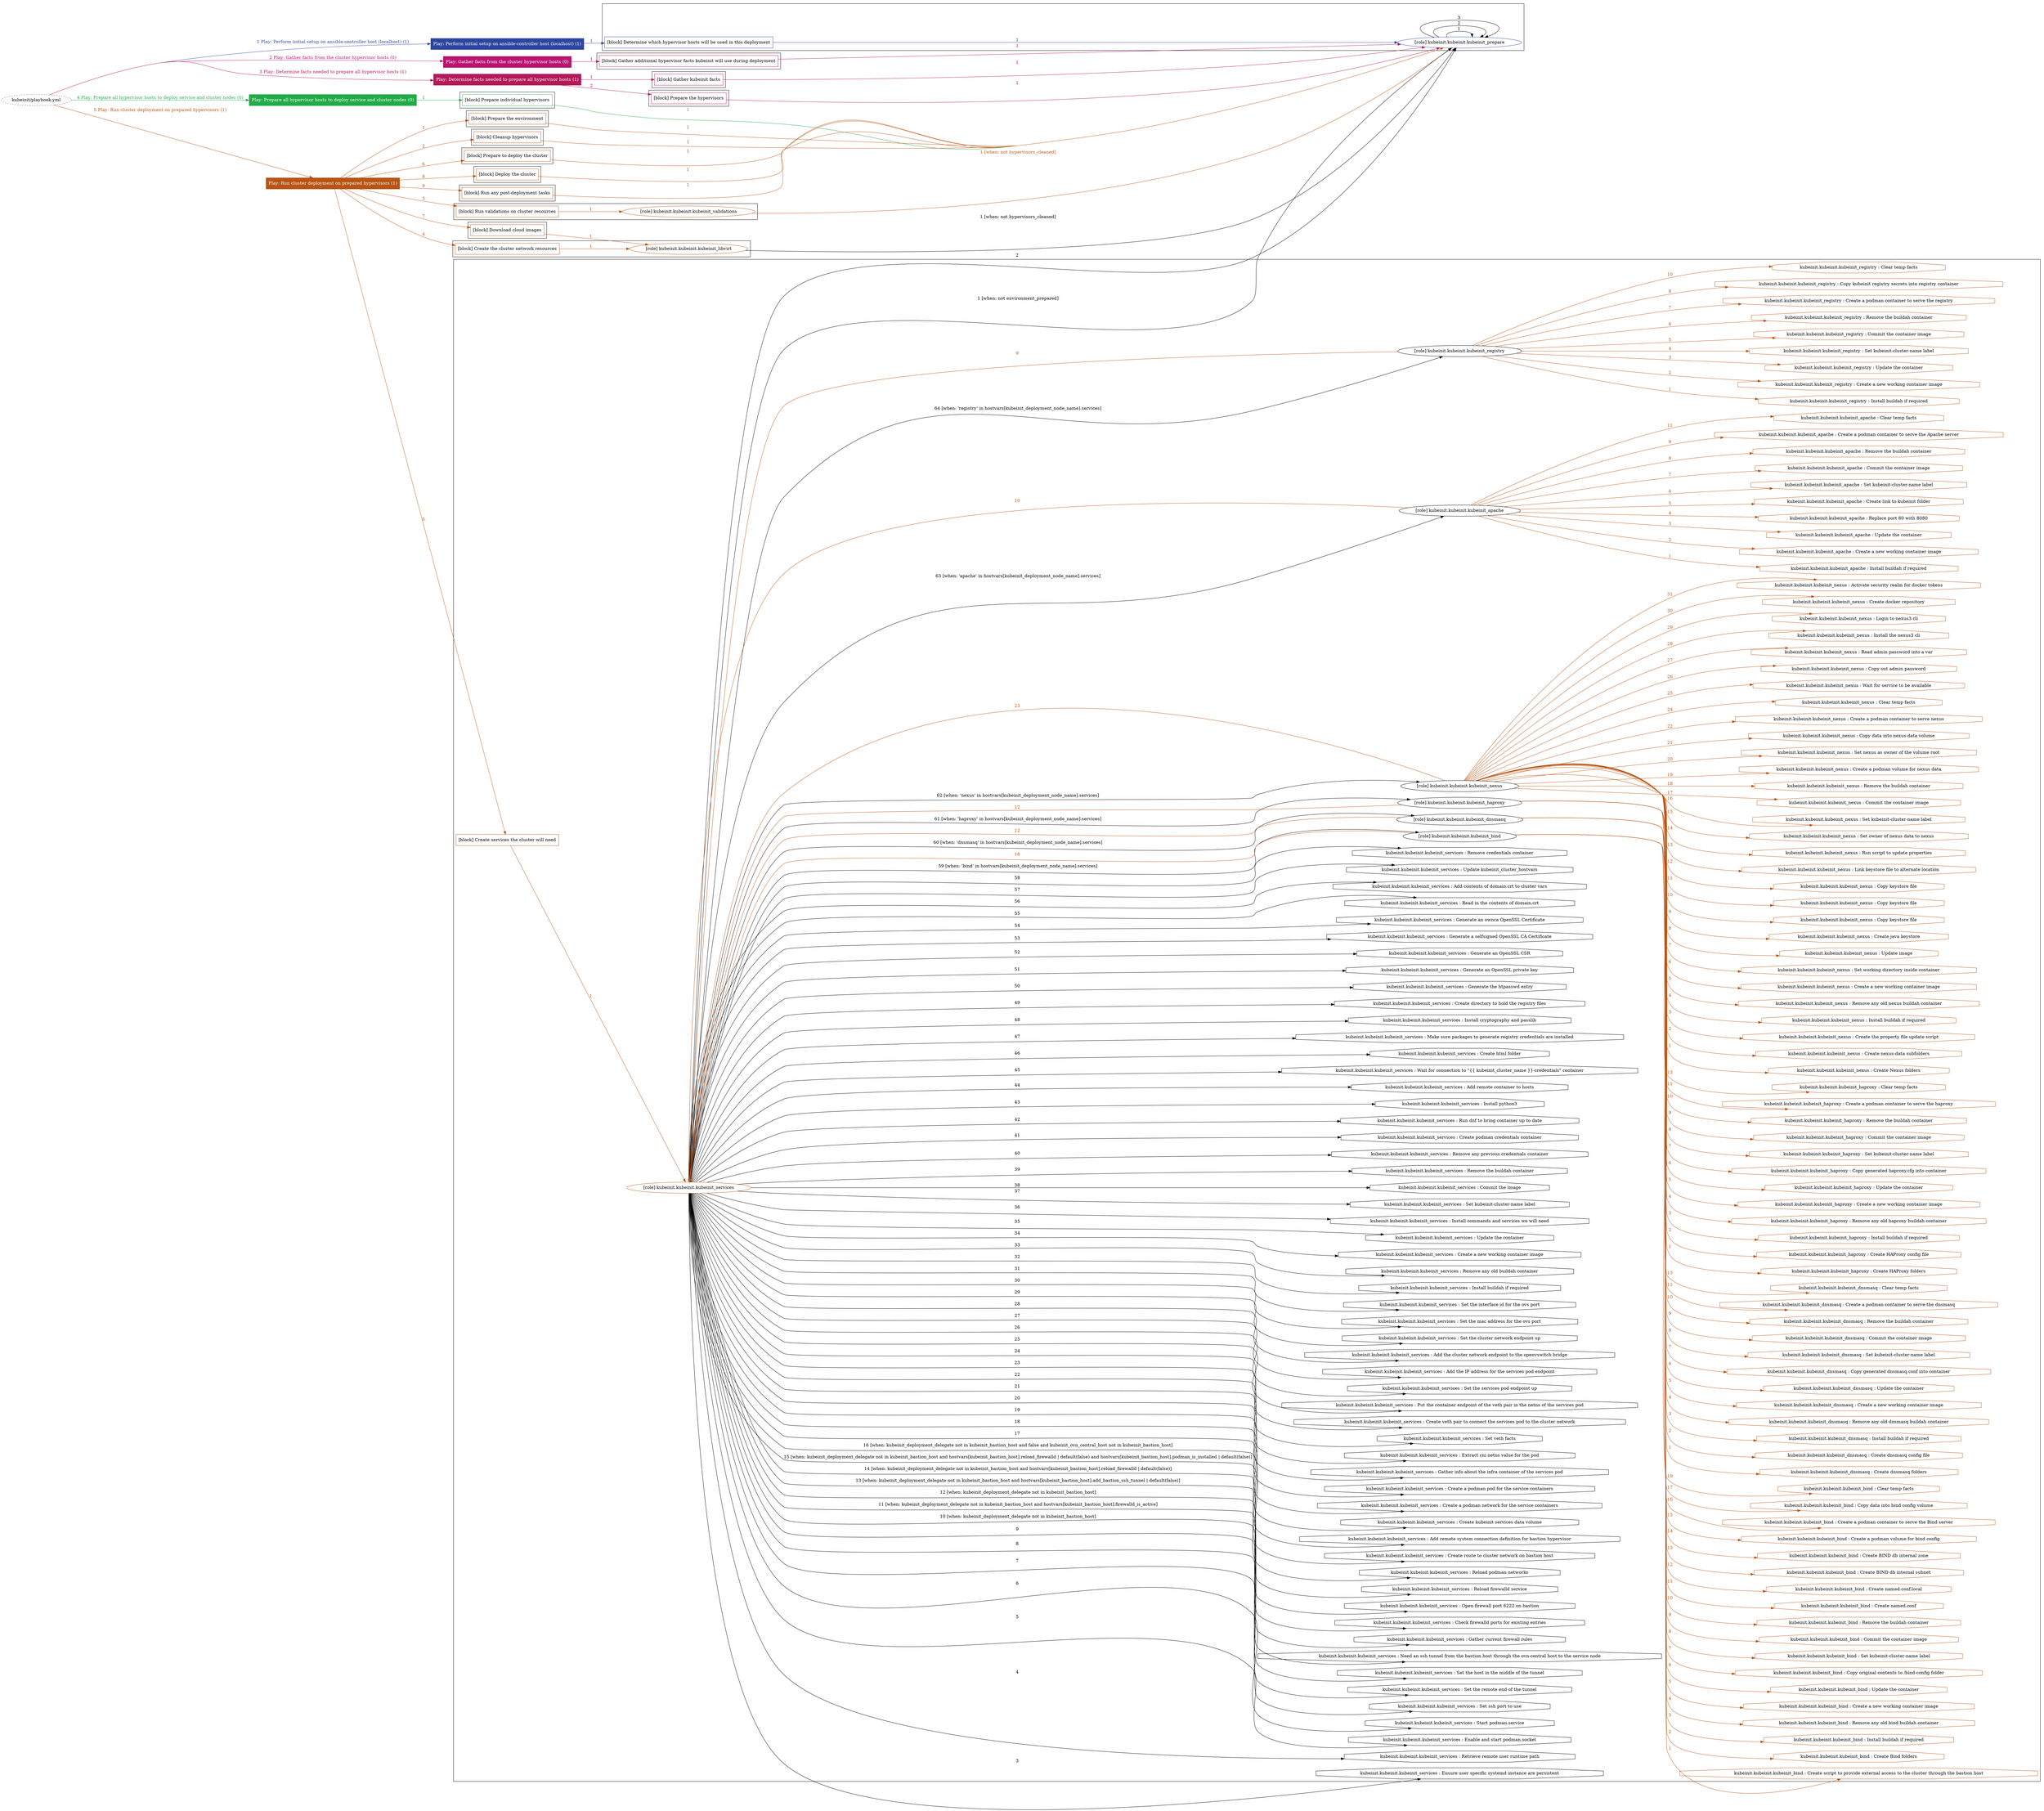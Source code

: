 digraph {
	graph [concentrate=true ordering=in rankdir=LR ratio=fill]
	edge [esep=5 sep=10]
	"kubeinit/playbook.yml" [URL="/home/runner/work/kubeinit/kubeinit/kubeinit/playbook.yml" id=playbook_8efdef59 style=dotted]
	"kubeinit/playbook.yml" -> play_7c9f8535 [label="1 Play: Perform initial setup on ansible-controller host (localhost) (1)" color="#2b46a1" fontcolor="#2b46a1" id=edge_playbook_8efdef59_play_7c9f8535 labeltooltip="1 Play: Perform initial setup on ansible-controller host (localhost) (1)" tooltip="1 Play: Perform initial setup on ansible-controller host (localhost) (1)"]
	subgraph "Play: Perform initial setup on ansible-controller host (localhost) (1)" {
		play_7c9f8535 [label="Play: Perform initial setup on ansible-controller host (localhost) (1)" URL="/home/runner/work/kubeinit/kubeinit/kubeinit/playbook.yml" color="#2b46a1" fontcolor="#ffffff" id=play_7c9f8535 shape=box style=filled tooltip=localhost]
		play_7c9f8535 -> block_d102f294 [label=1 color="#2b46a1" fontcolor="#2b46a1" id=edge_1_play_7c9f8535_block_d102f294 labeltooltip=1 tooltip=1]
		subgraph cluster_block_d102f294 {
			block_d102f294 [label="[block] Determine which hypervisor hosts will be used in this deployment" URL="/home/runner/work/kubeinit/kubeinit/kubeinit/playbook.yml" color="#2b46a1" id=block_d102f294 labeltooltip="Determine which hypervisor hosts will be used in this deployment" shape=box tooltip="Determine which hypervisor hosts will be used in this deployment"]
			block_d102f294 -> role_2690aaf3 [label="1 " color="#2b46a1" fontcolor="#2b46a1" id=edge_1_block_d102f294_role_2690aaf3 labeltooltip="1 " tooltip="1 "]
			subgraph "kubeinit.kubeinit.kubeinit_prepare" {
				role_2690aaf3 [label="[role] kubeinit.kubeinit.kubeinit_prepare" URL="/home/runner/work/kubeinit/kubeinit/kubeinit/playbook.yml" color="#2b46a1" id=role_2690aaf3 tooltip="kubeinit.kubeinit.kubeinit_prepare"]
				role_2690aaf3 -> role_2690aaf3 [label="1 " color=black fontcolor=black id=edge_1_role_2690aaf3_role_2690aaf3 labeltooltip="1 " tooltip="1 "]
				role_2690aaf3 -> role_2690aaf3 [label="2 " color=black fontcolor=black id=edge_2_role_2690aaf3_role_2690aaf3 labeltooltip="2 " tooltip="2 "]
				role_2690aaf3 -> role_2690aaf3 [label="3 " color=black fontcolor=black id=edge_3_role_2690aaf3_role_2690aaf3 labeltooltip="3 " tooltip="3 "]
			}
		}
	}
	"kubeinit/playbook.yml" -> play_85b1bb7c [label="2 Play: Gather facts from the cluster hypervisor hosts (0)" color="#ba1271" fontcolor="#ba1271" id=edge_playbook_8efdef59_play_85b1bb7c labeltooltip="2 Play: Gather facts from the cluster hypervisor hosts (0)" tooltip="2 Play: Gather facts from the cluster hypervisor hosts (0)"]
	subgraph "Play: Gather facts from the cluster hypervisor hosts (0)" {
		play_85b1bb7c [label="Play: Gather facts from the cluster hypervisor hosts (0)" URL="/home/runner/work/kubeinit/kubeinit/kubeinit/playbook.yml" color="#ba1271" fontcolor="#ffffff" id=play_85b1bb7c shape=box style=filled tooltip="Play: Gather facts from the cluster hypervisor hosts (0)"]
		play_85b1bb7c -> block_45a159fb [label=1 color="#ba1271" fontcolor="#ba1271" id=edge_1_play_85b1bb7c_block_45a159fb labeltooltip=1 tooltip=1]
		subgraph cluster_block_45a159fb {
			block_45a159fb [label="[block] Gather additional hypervisor facts kubeinit will use during deployment" URL="/home/runner/work/kubeinit/kubeinit/kubeinit/playbook.yml" color="#ba1271" id=block_45a159fb labeltooltip="Gather additional hypervisor facts kubeinit will use during deployment" shape=box tooltip="Gather additional hypervisor facts kubeinit will use during deployment"]
			block_45a159fb -> role_2690aaf3 [label="1 " color="#ba1271" fontcolor="#ba1271" id=edge_1_block_45a159fb_role_2690aaf3 labeltooltip="1 " tooltip="1 "]
		}
	}
	"kubeinit/playbook.yml" -> play_6fc59ee5 [label="3 Play: Determine facts needed to prepare all hypervisor hosts (1)" color="#b21959" fontcolor="#b21959" id=edge_playbook_8efdef59_play_6fc59ee5 labeltooltip="3 Play: Determine facts needed to prepare all hypervisor hosts (1)" tooltip="3 Play: Determine facts needed to prepare all hypervisor hosts (1)"]
	subgraph "Play: Determine facts needed to prepare all hypervisor hosts (1)" {
		play_6fc59ee5 [label="Play: Determine facts needed to prepare all hypervisor hosts (1)" URL="/home/runner/work/kubeinit/kubeinit/kubeinit/playbook.yml" color="#b21959" fontcolor="#ffffff" id=play_6fc59ee5 shape=box style=filled tooltip=localhost]
		play_6fc59ee5 -> block_02792d6b [label=1 color="#b21959" fontcolor="#b21959" id=edge_1_play_6fc59ee5_block_02792d6b labeltooltip=1 tooltip=1]
		subgraph cluster_block_02792d6b {
			block_02792d6b [label="[block] Gather kubeinit facts" URL="/home/runner/work/kubeinit/kubeinit/kubeinit/playbook.yml" color="#b21959" id=block_02792d6b labeltooltip="Gather kubeinit facts" shape=box tooltip="Gather kubeinit facts"]
			block_02792d6b -> role_2690aaf3 [label="1 " color="#b21959" fontcolor="#b21959" id=edge_1_block_02792d6b_role_2690aaf3 labeltooltip="1 " tooltip="1 "]
		}
		play_6fc59ee5 -> block_d04637e4 [label=2 color="#b21959" fontcolor="#b21959" id=edge_2_play_6fc59ee5_block_d04637e4 labeltooltip=2 tooltip=2]
		subgraph cluster_block_d04637e4 {
			block_d04637e4 [label="[block] Prepare the hypervisors" URL="/home/runner/work/kubeinit/kubeinit/kubeinit/playbook.yml" color="#b21959" id=block_d04637e4 labeltooltip="Prepare the hypervisors" shape=box tooltip="Prepare the hypervisors"]
			block_d04637e4 -> role_2690aaf3 [label="1 " color="#b21959" fontcolor="#b21959" id=edge_1_block_d04637e4_role_2690aaf3 labeltooltip="1 " tooltip="1 "]
		}
	}
	"kubeinit/playbook.yml" -> play_eeb01c5d [label="4 Play: Prepare all hypervisor hosts to deploy service and cluster nodes (0)" color="#21ab46" fontcolor="#21ab46" id=edge_playbook_8efdef59_play_eeb01c5d labeltooltip="4 Play: Prepare all hypervisor hosts to deploy service and cluster nodes (0)" tooltip="4 Play: Prepare all hypervisor hosts to deploy service and cluster nodes (0)"]
	subgraph "Play: Prepare all hypervisor hosts to deploy service and cluster nodes (0)" {
		play_eeb01c5d [label="Play: Prepare all hypervisor hosts to deploy service and cluster nodes (0)" URL="/home/runner/work/kubeinit/kubeinit/kubeinit/playbook.yml" color="#21ab46" fontcolor="#ffffff" id=play_eeb01c5d shape=box style=filled tooltip="Play: Prepare all hypervisor hosts to deploy service and cluster nodes (0)"]
		play_eeb01c5d -> block_794f945c [label=1 color="#21ab46" fontcolor="#21ab46" id=edge_1_play_eeb01c5d_block_794f945c labeltooltip=1 tooltip=1]
		subgraph cluster_block_794f945c {
			block_794f945c [label="[block] Prepare individual hypervisors" URL="/home/runner/work/kubeinit/kubeinit/kubeinit/playbook.yml" color="#21ab46" id=block_794f945c labeltooltip="Prepare individual hypervisors" shape=box tooltip="Prepare individual hypervisors"]
			block_794f945c -> role_2690aaf3 [label="1 " color="#21ab46" fontcolor="#21ab46" id=edge_1_block_794f945c_role_2690aaf3 labeltooltip="1 " tooltip="1 "]
		}
	}
	"kubeinit/playbook.yml" -> play_3af5533a [label="5 Play: Run cluster deployment on prepared hypervisors (1)" color="#b85414" fontcolor="#b85414" id=edge_playbook_8efdef59_play_3af5533a labeltooltip="5 Play: Run cluster deployment on prepared hypervisors (1)" tooltip="5 Play: Run cluster deployment on prepared hypervisors (1)"]
	subgraph "Play: Run cluster deployment on prepared hypervisors (1)" {
		play_3af5533a [label="Play: Run cluster deployment on prepared hypervisors (1)" URL="/home/runner/work/kubeinit/kubeinit/kubeinit/playbook.yml" color="#b85414" fontcolor="#ffffff" id=play_3af5533a shape=box style=filled tooltip=localhost]
		play_3af5533a -> block_2d9082b6 [label=1 color="#b85414" fontcolor="#b85414" id=edge_1_play_3af5533a_block_2d9082b6 labeltooltip=1 tooltip=1]
		subgraph cluster_block_2d9082b6 {
			block_2d9082b6 [label="[block] Prepare the environment" URL="/home/runner/work/kubeinit/kubeinit/kubeinit/playbook.yml" color="#b85414" id=block_2d9082b6 labeltooltip="Prepare the environment" shape=box tooltip="Prepare the environment"]
			block_2d9082b6 -> role_2690aaf3 [label="1 " color="#b85414" fontcolor="#b85414" id=edge_1_block_2d9082b6_role_2690aaf3 labeltooltip="1 " tooltip="1 "]
		}
		play_3af5533a -> block_4d658cc9 [label=2 color="#b85414" fontcolor="#b85414" id=edge_2_play_3af5533a_block_4d658cc9 labeltooltip=2 tooltip=2]
		subgraph cluster_block_4d658cc9 {
			block_4d658cc9 [label="[block] Cleanup hypervisors" URL="/home/runner/work/kubeinit/kubeinit/kubeinit/playbook.yml" color="#b85414" id=block_4d658cc9 labeltooltip="Cleanup hypervisors" shape=box tooltip="Cleanup hypervisors"]
			block_4d658cc9 -> role_2690aaf3 [label="1 " color="#b85414" fontcolor="#b85414" id=edge_1_block_4d658cc9_role_2690aaf3 labeltooltip="1 " tooltip="1 "]
		}
		play_3af5533a -> block_e2a4fa9e [label=3 color="#b85414" fontcolor="#b85414" id=edge_3_play_3af5533a_block_e2a4fa9e labeltooltip=3 tooltip=3]
		subgraph cluster_block_e2a4fa9e {
			block_e2a4fa9e [label="[block] Run validations on cluster resources" URL="/home/runner/work/kubeinit/kubeinit/kubeinit/playbook.yml" color="#b85414" id=block_e2a4fa9e labeltooltip="Run validations on cluster resources" shape=box tooltip="Run validations on cluster resources"]
			block_e2a4fa9e -> role_703bbfa8 [label="1 " color="#b85414" fontcolor="#b85414" id=edge_1_block_e2a4fa9e_role_703bbfa8 labeltooltip="1 " tooltip="1 "]
			subgraph "kubeinit.kubeinit.kubeinit_validations" {
				role_703bbfa8 [label="[role] kubeinit.kubeinit.kubeinit_validations" URL="/home/runner/work/kubeinit/kubeinit/kubeinit/playbook.yml" color="#b85414" id=role_703bbfa8 tooltip="kubeinit.kubeinit.kubeinit_validations"]
				role_703bbfa8 -> role_2690aaf3 [label="1 [when: not hypervisors_cleaned]" color="#b85414" fontcolor="#b85414" id=edge_1_role_703bbfa8_role_2690aaf3 labeltooltip="1 [when: not hypervisors_cleaned]" tooltip="1 [when: not hypervisors_cleaned]"]
			}
		}
		play_3af5533a -> block_c4b8dc24 [label=4 color="#b85414" fontcolor="#b85414" id=edge_4_play_3af5533a_block_c4b8dc24 labeltooltip=4 tooltip=4]
		subgraph cluster_block_c4b8dc24 {
			block_c4b8dc24 [label="[block] Create the cluster network resources" URL="/home/runner/work/kubeinit/kubeinit/kubeinit/playbook.yml" color="#b85414" id=block_c4b8dc24 labeltooltip="Create the cluster network resources" shape=box tooltip="Create the cluster network resources"]
			block_c4b8dc24 -> role_95bb0388 [label="1 " color="#b85414" fontcolor="#b85414" id=edge_1_block_c4b8dc24_role_95bb0388 labeltooltip="1 " tooltip="1 "]
			subgraph "kubeinit.kubeinit.kubeinit_libvirt" {
				role_95bb0388 [label="[role] kubeinit.kubeinit.kubeinit_libvirt" URL="/home/runner/work/kubeinit/kubeinit/kubeinit/playbook.yml" color="#b85414" id=role_95bb0388 tooltip="kubeinit.kubeinit.kubeinit_libvirt"]
				role_95bb0388 -> role_2690aaf3 [label="1 [when: not hypervisors_cleaned]" color=black fontcolor=black id=edge_1_role_95bb0388_role_2690aaf3 labeltooltip="1 [when: not hypervisors_cleaned]" tooltip="1 [when: not hypervisors_cleaned]"]
			}
		}
		play_3af5533a -> block_4eff752c [label=5 color="#b85414" fontcolor="#b85414" id=edge_5_play_3af5533a_block_4eff752c labeltooltip=5 tooltip=5]
		subgraph cluster_block_4eff752c {
			block_4eff752c [label="[block] Create services the cluster will need" URL="/home/runner/work/kubeinit/kubeinit/kubeinit/playbook.yml" color="#b85414" id=block_4eff752c labeltooltip="Create services the cluster will need" shape=box tooltip="Create services the cluster will need"]
			block_4eff752c -> role_c3b6ca17 [label="1 " color="#b85414" fontcolor="#b85414" id=edge_1_block_4eff752c_role_c3b6ca17 labeltooltip="1 " tooltip="1 "]
			subgraph "kubeinit.kubeinit.kubeinit_services" {
				role_c3b6ca17 [label="[role] kubeinit.kubeinit.kubeinit_services" URL="/home/runner/work/kubeinit/kubeinit/kubeinit/playbook.yml" color="#b85414" id=role_c3b6ca17 tooltip="kubeinit.kubeinit.kubeinit_services"]
				role_c3b6ca17 -> role_2690aaf3 [label="1 [when: not environment_prepared]" color=black fontcolor=black id=edge_1_role_c3b6ca17_role_2690aaf3 labeltooltip="1 [when: not environment_prepared]" tooltip="1 [when: not environment_prepared]"]
				role_c3b6ca17 -> role_2690aaf3 [label="2 " color=black fontcolor=black id=edge_2_role_c3b6ca17_role_2690aaf3 labeltooltip="2 " tooltip="2 "]
				task_39387174 [label="kubeinit.kubeinit.kubeinit_services : Ensure user specific systemd instance are persistent" URL="/home/runner/.ansible/collections/ansible_collections/kubeinit/kubeinit/roles/kubeinit_services/tasks/00_create_service_pod.yml" color=black id=task_39387174 shape=octagon tooltip="kubeinit.kubeinit.kubeinit_services : Ensure user specific systemd instance are persistent"]
				role_c3b6ca17 -> task_39387174 [label="3 " color=black fontcolor=black id=edge_3_role_c3b6ca17_task_39387174 labeltooltip="3 " tooltip="3 "]
				task_9ff981ca [label="kubeinit.kubeinit.kubeinit_services : Retrieve remote user runtime path" URL="/home/runner/.ansible/collections/ansible_collections/kubeinit/kubeinit/roles/kubeinit_services/tasks/00_create_service_pod.yml" color=black id=task_9ff981ca shape=octagon tooltip="kubeinit.kubeinit.kubeinit_services : Retrieve remote user runtime path"]
				role_c3b6ca17 -> task_9ff981ca [label="4 " color=black fontcolor=black id=edge_4_role_c3b6ca17_task_9ff981ca labeltooltip="4 " tooltip="4 "]
				task_0072eb48 [label="kubeinit.kubeinit.kubeinit_services : Enable and start podman.socket" URL="/home/runner/.ansible/collections/ansible_collections/kubeinit/kubeinit/roles/kubeinit_services/tasks/00_create_service_pod.yml" color=black id=task_0072eb48 shape=octagon tooltip="kubeinit.kubeinit.kubeinit_services : Enable and start podman.socket"]
				role_c3b6ca17 -> task_0072eb48 [label="5 " color=black fontcolor=black id=edge_5_role_c3b6ca17_task_0072eb48 labeltooltip="5 " tooltip="5 "]
				task_1204a15f [label="kubeinit.kubeinit.kubeinit_services : Start podman.service" URL="/home/runner/.ansible/collections/ansible_collections/kubeinit/kubeinit/roles/kubeinit_services/tasks/00_create_service_pod.yml" color=black id=task_1204a15f shape=octagon tooltip="kubeinit.kubeinit.kubeinit_services : Start podman.service"]
				role_c3b6ca17 -> task_1204a15f [label="6 " color=black fontcolor=black id=edge_6_role_c3b6ca17_task_1204a15f labeltooltip="6 " tooltip="6 "]
				task_52d07c60 [label="kubeinit.kubeinit.kubeinit_services : Set ssh port to use" URL="/home/runner/.ansible/collections/ansible_collections/kubeinit/kubeinit/roles/kubeinit_services/tasks/00_create_service_pod.yml" color=black id=task_52d07c60 shape=octagon tooltip="kubeinit.kubeinit.kubeinit_services : Set ssh port to use"]
				role_c3b6ca17 -> task_52d07c60 [label="7 " color=black fontcolor=black id=edge_7_role_c3b6ca17_task_52d07c60 labeltooltip="7 " tooltip="7 "]
				task_39d96d20 [label="kubeinit.kubeinit.kubeinit_services : Set the remote end of the tunnel" URL="/home/runner/.ansible/collections/ansible_collections/kubeinit/kubeinit/roles/kubeinit_services/tasks/00_create_service_pod.yml" color=black id=task_39d96d20 shape=octagon tooltip="kubeinit.kubeinit.kubeinit_services : Set the remote end of the tunnel"]
				role_c3b6ca17 -> task_39d96d20 [label="8 " color=black fontcolor=black id=edge_8_role_c3b6ca17_task_39d96d20 labeltooltip="8 " tooltip="8 "]
				task_b5f58abc [label="kubeinit.kubeinit.kubeinit_services : Set the host in the middle of the tunnel" URL="/home/runner/.ansible/collections/ansible_collections/kubeinit/kubeinit/roles/kubeinit_services/tasks/00_create_service_pod.yml" color=black id=task_b5f58abc shape=octagon tooltip="kubeinit.kubeinit.kubeinit_services : Set the host in the middle of the tunnel"]
				role_c3b6ca17 -> task_b5f58abc [label="9 " color=black fontcolor=black id=edge_9_role_c3b6ca17_task_b5f58abc labeltooltip="9 " tooltip="9 "]
				task_1d2a3380 [label="kubeinit.kubeinit.kubeinit_services : Need an ssh tunnel from the bastion host through the ovn-central host to the service node" URL="/home/runner/.ansible/collections/ansible_collections/kubeinit/kubeinit/roles/kubeinit_services/tasks/00_create_service_pod.yml" color=black id=task_1d2a3380 shape=octagon tooltip="kubeinit.kubeinit.kubeinit_services : Need an ssh tunnel from the bastion host through the ovn-central host to the service node"]
				role_c3b6ca17 -> task_1d2a3380 [label="10 [when: kubeinit_deployment_delegate not in kubeinit_bastion_host]" color=black fontcolor=black id=edge_10_role_c3b6ca17_task_1d2a3380 labeltooltip="10 [when: kubeinit_deployment_delegate not in kubeinit_bastion_host]" tooltip="10 [when: kubeinit_deployment_delegate not in kubeinit_bastion_host]"]
				task_c93bd4ca [label="kubeinit.kubeinit.kubeinit_services : Gather current firewall rules" URL="/home/runner/.ansible/collections/ansible_collections/kubeinit/kubeinit/roles/kubeinit_services/tasks/00_create_service_pod.yml" color=black id=task_c93bd4ca shape=octagon tooltip="kubeinit.kubeinit.kubeinit_services : Gather current firewall rules"]
				role_c3b6ca17 -> task_c93bd4ca [label="11 [when: kubeinit_deployment_delegate not in kubeinit_bastion_host and hostvars[kubeinit_bastion_host].firewalld_is_active]" color=black fontcolor=black id=edge_11_role_c3b6ca17_task_c93bd4ca labeltooltip="11 [when: kubeinit_deployment_delegate not in kubeinit_bastion_host and hostvars[kubeinit_bastion_host].firewalld_is_active]" tooltip="11 [when: kubeinit_deployment_delegate not in kubeinit_bastion_host and hostvars[kubeinit_bastion_host].firewalld_is_active]"]
				task_e2d0ea95 [label="kubeinit.kubeinit.kubeinit_services : Check firewalld ports for existing entries" URL="/home/runner/.ansible/collections/ansible_collections/kubeinit/kubeinit/roles/kubeinit_services/tasks/00_create_service_pod.yml" color=black id=task_e2d0ea95 shape=octagon tooltip="kubeinit.kubeinit.kubeinit_services : Check firewalld ports for existing entries"]
				role_c3b6ca17 -> task_e2d0ea95 [label="12 [when: kubeinit_deployment_delegate not in kubeinit_bastion_host]" color=black fontcolor=black id=edge_12_role_c3b6ca17_task_e2d0ea95 labeltooltip="12 [when: kubeinit_deployment_delegate not in kubeinit_bastion_host]" tooltip="12 [when: kubeinit_deployment_delegate not in kubeinit_bastion_host]"]
				task_d0c44536 [label="kubeinit.kubeinit.kubeinit_services : Open firewall port 6222 on bastion" URL="/home/runner/.ansible/collections/ansible_collections/kubeinit/kubeinit/roles/kubeinit_services/tasks/00_create_service_pod.yml" color=black id=task_d0c44536 shape=octagon tooltip="kubeinit.kubeinit.kubeinit_services : Open firewall port 6222 on bastion"]
				role_c3b6ca17 -> task_d0c44536 [label="13 [when: kubeinit_deployment_delegate not in kubeinit_bastion_host and hostvars[kubeinit_bastion_host].add_bastion_ssh_tunnel | default(false)]" color=black fontcolor=black id=edge_13_role_c3b6ca17_task_d0c44536 labeltooltip="13 [when: kubeinit_deployment_delegate not in kubeinit_bastion_host and hostvars[kubeinit_bastion_host].add_bastion_ssh_tunnel | default(false)]" tooltip="13 [when: kubeinit_deployment_delegate not in kubeinit_bastion_host and hostvars[kubeinit_bastion_host].add_bastion_ssh_tunnel | default(false)]"]
				task_10816043 [label="kubeinit.kubeinit.kubeinit_services : Reload firewalld service" URL="/home/runner/.ansible/collections/ansible_collections/kubeinit/kubeinit/roles/kubeinit_services/tasks/00_create_service_pod.yml" color=black id=task_10816043 shape=octagon tooltip="kubeinit.kubeinit.kubeinit_services : Reload firewalld service"]
				role_c3b6ca17 -> task_10816043 [label="14 [when: kubeinit_deployment_delegate not in kubeinit_bastion_host and hostvars[kubeinit_bastion_host].reload_firewalld | default(false)]" color=black fontcolor=black id=edge_14_role_c3b6ca17_task_10816043 labeltooltip="14 [when: kubeinit_deployment_delegate not in kubeinit_bastion_host and hostvars[kubeinit_bastion_host].reload_firewalld | default(false)]" tooltip="14 [when: kubeinit_deployment_delegate not in kubeinit_bastion_host and hostvars[kubeinit_bastion_host].reload_firewalld | default(false)]"]
				task_2071c6c5 [label="kubeinit.kubeinit.kubeinit_services : Reload podman networks" URL="/home/runner/.ansible/collections/ansible_collections/kubeinit/kubeinit/roles/kubeinit_services/tasks/00_create_service_pod.yml" color=black id=task_2071c6c5 shape=octagon tooltip="kubeinit.kubeinit.kubeinit_services : Reload podman networks"]
				role_c3b6ca17 -> task_2071c6c5 [label="15 [when: kubeinit_deployment_delegate not in kubeinit_bastion_host and hostvars[kubeinit_bastion_host].reload_firewalld | default(false) and hostvars[kubeinit_bastion_host].podman_is_installed | default(false)]" color=black fontcolor=black id=edge_15_role_c3b6ca17_task_2071c6c5 labeltooltip="15 [when: kubeinit_deployment_delegate not in kubeinit_bastion_host and hostvars[kubeinit_bastion_host].reload_firewalld | default(false) and hostvars[kubeinit_bastion_host].podman_is_installed | default(false)]" tooltip="15 [when: kubeinit_deployment_delegate not in kubeinit_bastion_host and hostvars[kubeinit_bastion_host].reload_firewalld | default(false) and hostvars[kubeinit_bastion_host].podman_is_installed | default(false)]"]
				task_f424faba [label="kubeinit.kubeinit.kubeinit_services : Create route to cluster network on bastion host" URL="/home/runner/.ansible/collections/ansible_collections/kubeinit/kubeinit/roles/kubeinit_services/tasks/00_create_service_pod.yml" color=black id=task_f424faba shape=octagon tooltip="kubeinit.kubeinit.kubeinit_services : Create route to cluster network on bastion host"]
				role_c3b6ca17 -> task_f424faba [label="16 [when: kubeinit_deployment_delegate not in kubeinit_bastion_host and false and kubeinit_ovn_central_host not in kubeinit_bastion_host]" color=black fontcolor=black id=edge_16_role_c3b6ca17_task_f424faba labeltooltip="16 [when: kubeinit_deployment_delegate not in kubeinit_bastion_host and false and kubeinit_ovn_central_host not in kubeinit_bastion_host]" tooltip="16 [when: kubeinit_deployment_delegate not in kubeinit_bastion_host and false and kubeinit_ovn_central_host not in kubeinit_bastion_host]"]
				task_08c0b142 [label="kubeinit.kubeinit.kubeinit_services : Add remote system connection definition for bastion hypervisor" URL="/home/runner/.ansible/collections/ansible_collections/kubeinit/kubeinit/roles/kubeinit_services/tasks/00_create_service_pod.yml" color=black id=task_08c0b142 shape=octagon tooltip="kubeinit.kubeinit.kubeinit_services : Add remote system connection definition for bastion hypervisor"]
				role_c3b6ca17 -> task_08c0b142 [label="17 " color=black fontcolor=black id=edge_17_role_c3b6ca17_task_08c0b142 labeltooltip="17 " tooltip="17 "]
				task_d115456a [label="kubeinit.kubeinit.kubeinit_services : Create kubeinit services data volume" URL="/home/runner/.ansible/collections/ansible_collections/kubeinit/kubeinit/roles/kubeinit_services/tasks/00_create_service_pod.yml" color=black id=task_d115456a shape=octagon tooltip="kubeinit.kubeinit.kubeinit_services : Create kubeinit services data volume"]
				role_c3b6ca17 -> task_d115456a [label="18 " color=black fontcolor=black id=edge_18_role_c3b6ca17_task_d115456a labeltooltip="18 " tooltip="18 "]
				task_1e8ee9fe [label="kubeinit.kubeinit.kubeinit_services : Create a podman network for the service containers" URL="/home/runner/.ansible/collections/ansible_collections/kubeinit/kubeinit/roles/kubeinit_services/tasks/00_create_service_pod.yml" color=black id=task_1e8ee9fe shape=octagon tooltip="kubeinit.kubeinit.kubeinit_services : Create a podman network for the service containers"]
				role_c3b6ca17 -> task_1e8ee9fe [label="19 " color=black fontcolor=black id=edge_19_role_c3b6ca17_task_1e8ee9fe labeltooltip="19 " tooltip="19 "]
				task_71589a9c [label="kubeinit.kubeinit.kubeinit_services : Create a podman pod for the service containers" URL="/home/runner/.ansible/collections/ansible_collections/kubeinit/kubeinit/roles/kubeinit_services/tasks/00_create_service_pod.yml" color=black id=task_71589a9c shape=octagon tooltip="kubeinit.kubeinit.kubeinit_services : Create a podman pod for the service containers"]
				role_c3b6ca17 -> task_71589a9c [label="20 " color=black fontcolor=black id=edge_20_role_c3b6ca17_task_71589a9c labeltooltip="20 " tooltip="20 "]
				task_7e6264dc [label="kubeinit.kubeinit.kubeinit_services : Gather info about the infra container of the services pod" URL="/home/runner/.ansible/collections/ansible_collections/kubeinit/kubeinit/roles/kubeinit_services/tasks/00_create_service_pod.yml" color=black id=task_7e6264dc shape=octagon tooltip="kubeinit.kubeinit.kubeinit_services : Gather info about the infra container of the services pod"]
				role_c3b6ca17 -> task_7e6264dc [label="21 " color=black fontcolor=black id=edge_21_role_c3b6ca17_task_7e6264dc labeltooltip="21 " tooltip="21 "]
				task_9e5747a7 [label="kubeinit.kubeinit.kubeinit_services : Extract cni netns value for the pod" URL="/home/runner/.ansible/collections/ansible_collections/kubeinit/kubeinit/roles/kubeinit_services/tasks/00_create_service_pod.yml" color=black id=task_9e5747a7 shape=octagon tooltip="kubeinit.kubeinit.kubeinit_services : Extract cni netns value for the pod"]
				role_c3b6ca17 -> task_9e5747a7 [label="22 " color=black fontcolor=black id=edge_22_role_c3b6ca17_task_9e5747a7 labeltooltip="22 " tooltip="22 "]
				task_fa381e15 [label="kubeinit.kubeinit.kubeinit_services : Set veth facts" URL="/home/runner/.ansible/collections/ansible_collections/kubeinit/kubeinit/roles/kubeinit_services/tasks/00_create_service_pod.yml" color=black id=task_fa381e15 shape=octagon tooltip="kubeinit.kubeinit.kubeinit_services : Set veth facts"]
				role_c3b6ca17 -> task_fa381e15 [label="23 " color=black fontcolor=black id=edge_23_role_c3b6ca17_task_fa381e15 labeltooltip="23 " tooltip="23 "]
				task_ee5142d3 [label="kubeinit.kubeinit.kubeinit_services : Create veth pair to connect the services pod to the cluster network" URL="/home/runner/.ansible/collections/ansible_collections/kubeinit/kubeinit/roles/kubeinit_services/tasks/00_create_service_pod.yml" color=black id=task_ee5142d3 shape=octagon tooltip="kubeinit.kubeinit.kubeinit_services : Create veth pair to connect the services pod to the cluster network"]
				role_c3b6ca17 -> task_ee5142d3 [label="24 " color=black fontcolor=black id=edge_24_role_c3b6ca17_task_ee5142d3 labeltooltip="24 " tooltip="24 "]
				task_ec4344b0 [label="kubeinit.kubeinit.kubeinit_services : Put the container endpoint of the veth pair in the netns of the services pod" URL="/home/runner/.ansible/collections/ansible_collections/kubeinit/kubeinit/roles/kubeinit_services/tasks/00_create_service_pod.yml" color=black id=task_ec4344b0 shape=octagon tooltip="kubeinit.kubeinit.kubeinit_services : Put the container endpoint of the veth pair in the netns of the services pod"]
				role_c3b6ca17 -> task_ec4344b0 [label="25 " color=black fontcolor=black id=edge_25_role_c3b6ca17_task_ec4344b0 labeltooltip="25 " tooltip="25 "]
				task_4194f99d [label="kubeinit.kubeinit.kubeinit_services : Set the services pod endpoint up" URL="/home/runner/.ansible/collections/ansible_collections/kubeinit/kubeinit/roles/kubeinit_services/tasks/00_create_service_pod.yml" color=black id=task_4194f99d shape=octagon tooltip="kubeinit.kubeinit.kubeinit_services : Set the services pod endpoint up"]
				role_c3b6ca17 -> task_4194f99d [label="26 " color=black fontcolor=black id=edge_26_role_c3b6ca17_task_4194f99d labeltooltip="26 " tooltip="26 "]
				task_9f1e1775 [label="kubeinit.kubeinit.kubeinit_services : Add the IP address for the services pod endpoint" URL="/home/runner/.ansible/collections/ansible_collections/kubeinit/kubeinit/roles/kubeinit_services/tasks/00_create_service_pod.yml" color=black id=task_9f1e1775 shape=octagon tooltip="kubeinit.kubeinit.kubeinit_services : Add the IP address for the services pod endpoint"]
				role_c3b6ca17 -> task_9f1e1775 [label="27 " color=black fontcolor=black id=edge_27_role_c3b6ca17_task_9f1e1775 labeltooltip="27 " tooltip="27 "]
				task_6de663ae [label="kubeinit.kubeinit.kubeinit_services : Add the cluster network endpoint to the openvswitch bridge" URL="/home/runner/.ansible/collections/ansible_collections/kubeinit/kubeinit/roles/kubeinit_services/tasks/00_create_service_pod.yml" color=black id=task_6de663ae shape=octagon tooltip="kubeinit.kubeinit.kubeinit_services : Add the cluster network endpoint to the openvswitch bridge"]
				role_c3b6ca17 -> task_6de663ae [label="28 " color=black fontcolor=black id=edge_28_role_c3b6ca17_task_6de663ae labeltooltip="28 " tooltip="28 "]
				task_d54b247e [label="kubeinit.kubeinit.kubeinit_services : Set the cluster network endpoint up" URL="/home/runner/.ansible/collections/ansible_collections/kubeinit/kubeinit/roles/kubeinit_services/tasks/00_create_service_pod.yml" color=black id=task_d54b247e shape=octagon tooltip="kubeinit.kubeinit.kubeinit_services : Set the cluster network endpoint up"]
				role_c3b6ca17 -> task_d54b247e [label="29 " color=black fontcolor=black id=edge_29_role_c3b6ca17_task_d54b247e labeltooltip="29 " tooltip="29 "]
				task_77a43c62 [label="kubeinit.kubeinit.kubeinit_services : Set the mac address for the ovs port" URL="/home/runner/.ansible/collections/ansible_collections/kubeinit/kubeinit/roles/kubeinit_services/tasks/00_create_service_pod.yml" color=black id=task_77a43c62 shape=octagon tooltip="kubeinit.kubeinit.kubeinit_services : Set the mac address for the ovs port"]
				role_c3b6ca17 -> task_77a43c62 [label="30 " color=black fontcolor=black id=edge_30_role_c3b6ca17_task_77a43c62 labeltooltip="30 " tooltip="30 "]
				task_3760c133 [label="kubeinit.kubeinit.kubeinit_services : Set the interface id for the ovs port" URL="/home/runner/.ansible/collections/ansible_collections/kubeinit/kubeinit/roles/kubeinit_services/tasks/00_create_service_pod.yml" color=black id=task_3760c133 shape=octagon tooltip="kubeinit.kubeinit.kubeinit_services : Set the interface id for the ovs port"]
				role_c3b6ca17 -> task_3760c133 [label="31 " color=black fontcolor=black id=edge_31_role_c3b6ca17_task_3760c133 labeltooltip="31 " tooltip="31 "]
				task_3d24082c [label="kubeinit.kubeinit.kubeinit_services : Install buildah if required" URL="/home/runner/.ansible/collections/ansible_collections/kubeinit/kubeinit/roles/kubeinit_services/tasks/prepare_credentials.yml" color=black id=task_3d24082c shape=octagon tooltip="kubeinit.kubeinit.kubeinit_services : Install buildah if required"]
				role_c3b6ca17 -> task_3d24082c [label="32 " color=black fontcolor=black id=edge_32_role_c3b6ca17_task_3d24082c labeltooltip="32 " tooltip="32 "]
				task_c4a916bc [label="kubeinit.kubeinit.kubeinit_services : Remove any old buildah container" URL="/home/runner/.ansible/collections/ansible_collections/kubeinit/kubeinit/roles/kubeinit_services/tasks/prepare_credentials.yml" color=black id=task_c4a916bc shape=octagon tooltip="kubeinit.kubeinit.kubeinit_services : Remove any old buildah container"]
				role_c3b6ca17 -> task_c4a916bc [label="33 " color=black fontcolor=black id=edge_33_role_c3b6ca17_task_c4a916bc labeltooltip="33 " tooltip="33 "]
				task_af7230cc [label="kubeinit.kubeinit.kubeinit_services : Create a new working container image" URL="/home/runner/.ansible/collections/ansible_collections/kubeinit/kubeinit/roles/kubeinit_services/tasks/prepare_credentials.yml" color=black id=task_af7230cc shape=octagon tooltip="kubeinit.kubeinit.kubeinit_services : Create a new working container image"]
				role_c3b6ca17 -> task_af7230cc [label="34 " color=black fontcolor=black id=edge_34_role_c3b6ca17_task_af7230cc labeltooltip="34 " tooltip="34 "]
				task_8b9b3e61 [label="kubeinit.kubeinit.kubeinit_services : Update the container" URL="/home/runner/.ansible/collections/ansible_collections/kubeinit/kubeinit/roles/kubeinit_services/tasks/prepare_credentials.yml" color=black id=task_8b9b3e61 shape=octagon tooltip="kubeinit.kubeinit.kubeinit_services : Update the container"]
				role_c3b6ca17 -> task_8b9b3e61 [label="35 " color=black fontcolor=black id=edge_35_role_c3b6ca17_task_8b9b3e61 labeltooltip="35 " tooltip="35 "]
				task_b085cda8 [label="kubeinit.kubeinit.kubeinit_services : Install commands and services we will need" URL="/home/runner/.ansible/collections/ansible_collections/kubeinit/kubeinit/roles/kubeinit_services/tasks/prepare_credentials.yml" color=black id=task_b085cda8 shape=octagon tooltip="kubeinit.kubeinit.kubeinit_services : Install commands and services we will need"]
				role_c3b6ca17 -> task_b085cda8 [label="36 " color=black fontcolor=black id=edge_36_role_c3b6ca17_task_b085cda8 labeltooltip="36 " tooltip="36 "]
				task_1a9222fc [label="kubeinit.kubeinit.kubeinit_services : Set kubeinit-cluster-name label" URL="/home/runner/.ansible/collections/ansible_collections/kubeinit/kubeinit/roles/kubeinit_services/tasks/prepare_credentials.yml" color=black id=task_1a9222fc shape=octagon tooltip="kubeinit.kubeinit.kubeinit_services : Set kubeinit-cluster-name label"]
				role_c3b6ca17 -> task_1a9222fc [label="37 " color=black fontcolor=black id=edge_37_role_c3b6ca17_task_1a9222fc labeltooltip="37 " tooltip="37 "]
				task_a75a923c [label="kubeinit.kubeinit.kubeinit_services : Commit the image" URL="/home/runner/.ansible/collections/ansible_collections/kubeinit/kubeinit/roles/kubeinit_services/tasks/prepare_credentials.yml" color=black id=task_a75a923c shape=octagon tooltip="kubeinit.kubeinit.kubeinit_services : Commit the image"]
				role_c3b6ca17 -> task_a75a923c [label="38 " color=black fontcolor=black id=edge_38_role_c3b6ca17_task_a75a923c labeltooltip="38 " tooltip="38 "]
				task_200f3e06 [label="kubeinit.kubeinit.kubeinit_services : Remove the buildah container" URL="/home/runner/.ansible/collections/ansible_collections/kubeinit/kubeinit/roles/kubeinit_services/tasks/prepare_credentials.yml" color=black id=task_200f3e06 shape=octagon tooltip="kubeinit.kubeinit.kubeinit_services : Remove the buildah container"]
				role_c3b6ca17 -> task_200f3e06 [label="39 " color=black fontcolor=black id=edge_39_role_c3b6ca17_task_200f3e06 labeltooltip="39 " tooltip="39 "]
				task_0a53570e [label="kubeinit.kubeinit.kubeinit_services : Remove any previous credentials container" URL="/home/runner/.ansible/collections/ansible_collections/kubeinit/kubeinit/roles/kubeinit_services/tasks/prepare_credentials.yml" color=black id=task_0a53570e shape=octagon tooltip="kubeinit.kubeinit.kubeinit_services : Remove any previous credentials container"]
				role_c3b6ca17 -> task_0a53570e [label="40 " color=black fontcolor=black id=edge_40_role_c3b6ca17_task_0a53570e labeltooltip="40 " tooltip="40 "]
				task_6aedaebd [label="kubeinit.kubeinit.kubeinit_services : Create podman credentials container" URL="/home/runner/.ansible/collections/ansible_collections/kubeinit/kubeinit/roles/kubeinit_services/tasks/prepare_credentials.yml" color=black id=task_6aedaebd shape=octagon tooltip="kubeinit.kubeinit.kubeinit_services : Create podman credentials container"]
				role_c3b6ca17 -> task_6aedaebd [label="41 " color=black fontcolor=black id=edge_41_role_c3b6ca17_task_6aedaebd labeltooltip="41 " tooltip="41 "]
				task_e6570e99 [label="kubeinit.kubeinit.kubeinit_services : Run dnf to bring container up to date" URL="/home/runner/.ansible/collections/ansible_collections/kubeinit/kubeinit/roles/kubeinit_services/tasks/prepare_credentials.yml" color=black id=task_e6570e99 shape=octagon tooltip="kubeinit.kubeinit.kubeinit_services : Run dnf to bring container up to date"]
				role_c3b6ca17 -> task_e6570e99 [label="42 " color=black fontcolor=black id=edge_42_role_c3b6ca17_task_e6570e99 labeltooltip="42 " tooltip="42 "]
				task_b0711aec [label="kubeinit.kubeinit.kubeinit_services : Install python3" URL="/home/runner/.ansible/collections/ansible_collections/kubeinit/kubeinit/roles/kubeinit_services/tasks/prepare_credentials.yml" color=black id=task_b0711aec shape=octagon tooltip="kubeinit.kubeinit.kubeinit_services : Install python3"]
				role_c3b6ca17 -> task_b0711aec [label="43 " color=black fontcolor=black id=edge_43_role_c3b6ca17_task_b0711aec labeltooltip="43 " tooltip="43 "]
				task_21e79068 [label="kubeinit.kubeinit.kubeinit_services : Add remote container to hosts" URL="/home/runner/.ansible/collections/ansible_collections/kubeinit/kubeinit/roles/kubeinit_services/tasks/prepare_credentials.yml" color=black id=task_21e79068 shape=octagon tooltip="kubeinit.kubeinit.kubeinit_services : Add remote container to hosts"]
				role_c3b6ca17 -> task_21e79068 [label="44 " color=black fontcolor=black id=edge_44_role_c3b6ca17_task_21e79068 labeltooltip="44 " tooltip="44 "]
				task_b35ae753 [label="kubeinit.kubeinit.kubeinit_services : Wait for connection to &#34;{{ kubeinit_cluster_name }}-credentials&#34; container" URL="/home/runner/.ansible/collections/ansible_collections/kubeinit/kubeinit/roles/kubeinit_services/tasks/prepare_credentials.yml" color=black id=task_b35ae753 shape=octagon tooltip="kubeinit.kubeinit.kubeinit_services : Wait for connection to &#34;{{ kubeinit_cluster_name }}-credentials&#34; container"]
				role_c3b6ca17 -> task_b35ae753 [label="45 " color=black fontcolor=black id=edge_45_role_c3b6ca17_task_b35ae753 labeltooltip="45 " tooltip="45 "]
				task_2f064e19 [label="kubeinit.kubeinit.kubeinit_services : Create html folder" URL="/home/runner/.ansible/collections/ansible_collections/kubeinit/kubeinit/roles/kubeinit_services/tasks/prepare_credentials.yml" color=black id=task_2f064e19 shape=octagon tooltip="kubeinit.kubeinit.kubeinit_services : Create html folder"]
				role_c3b6ca17 -> task_2f064e19 [label="46 " color=black fontcolor=black id=edge_46_role_c3b6ca17_task_2f064e19 labeltooltip="46 " tooltip="46 "]
				task_55e2c78e [label="kubeinit.kubeinit.kubeinit_services : Make sure packages to generate registry credentials are installed" URL="/home/runner/.ansible/collections/ansible_collections/kubeinit/kubeinit/roles/kubeinit_services/tasks/prepare_credentials.yml" color=black id=task_55e2c78e shape=octagon tooltip="kubeinit.kubeinit.kubeinit_services : Make sure packages to generate registry credentials are installed"]
				role_c3b6ca17 -> task_55e2c78e [label="47 " color=black fontcolor=black id=edge_47_role_c3b6ca17_task_55e2c78e labeltooltip="47 " tooltip="47 "]
				task_54bfe13d [label="kubeinit.kubeinit.kubeinit_services : Install cryptography and passlib" URL="/home/runner/.ansible/collections/ansible_collections/kubeinit/kubeinit/roles/kubeinit_services/tasks/prepare_credentials.yml" color=black id=task_54bfe13d shape=octagon tooltip="kubeinit.kubeinit.kubeinit_services : Install cryptography and passlib"]
				role_c3b6ca17 -> task_54bfe13d [label="48 " color=black fontcolor=black id=edge_48_role_c3b6ca17_task_54bfe13d labeltooltip="48 " tooltip="48 "]
				task_804fb5d4 [label="kubeinit.kubeinit.kubeinit_services : Create directory to hold the registry files" URL="/home/runner/.ansible/collections/ansible_collections/kubeinit/kubeinit/roles/kubeinit_services/tasks/prepare_credentials.yml" color=black id=task_804fb5d4 shape=octagon tooltip="kubeinit.kubeinit.kubeinit_services : Create directory to hold the registry files"]
				role_c3b6ca17 -> task_804fb5d4 [label="49 " color=black fontcolor=black id=edge_49_role_c3b6ca17_task_804fb5d4 labeltooltip="49 " tooltip="49 "]
				task_28b5a449 [label="kubeinit.kubeinit.kubeinit_services : Generate the htpasswd entry" URL="/home/runner/.ansible/collections/ansible_collections/kubeinit/kubeinit/roles/kubeinit_services/tasks/prepare_credentials.yml" color=black id=task_28b5a449 shape=octagon tooltip="kubeinit.kubeinit.kubeinit_services : Generate the htpasswd entry"]
				role_c3b6ca17 -> task_28b5a449 [label="50 " color=black fontcolor=black id=edge_50_role_c3b6ca17_task_28b5a449 labeltooltip="50 " tooltip="50 "]
				task_b04d9624 [label="kubeinit.kubeinit.kubeinit_services : Generate an OpenSSL private key" URL="/home/runner/.ansible/collections/ansible_collections/kubeinit/kubeinit/roles/kubeinit_services/tasks/prepare_credentials.yml" color=black id=task_b04d9624 shape=octagon tooltip="kubeinit.kubeinit.kubeinit_services : Generate an OpenSSL private key"]
				role_c3b6ca17 -> task_b04d9624 [label="51 " color=black fontcolor=black id=edge_51_role_c3b6ca17_task_b04d9624 labeltooltip="51 " tooltip="51 "]
				task_d26bb8ab [label="kubeinit.kubeinit.kubeinit_services : Generate an OpenSSL CSR" URL="/home/runner/.ansible/collections/ansible_collections/kubeinit/kubeinit/roles/kubeinit_services/tasks/prepare_credentials.yml" color=black id=task_d26bb8ab shape=octagon tooltip="kubeinit.kubeinit.kubeinit_services : Generate an OpenSSL CSR"]
				role_c3b6ca17 -> task_d26bb8ab [label="52 " color=black fontcolor=black id=edge_52_role_c3b6ca17_task_d26bb8ab labeltooltip="52 " tooltip="52 "]
				task_254139cc [label="kubeinit.kubeinit.kubeinit_services : Generate a selfsigned OpenSSL CA Certificate" URL="/home/runner/.ansible/collections/ansible_collections/kubeinit/kubeinit/roles/kubeinit_services/tasks/prepare_credentials.yml" color=black id=task_254139cc shape=octagon tooltip="kubeinit.kubeinit.kubeinit_services : Generate a selfsigned OpenSSL CA Certificate"]
				role_c3b6ca17 -> task_254139cc [label="53 " color=black fontcolor=black id=edge_53_role_c3b6ca17_task_254139cc labeltooltip="53 " tooltip="53 "]
				task_998dea9d [label="kubeinit.kubeinit.kubeinit_services : Generate an ownca OpenSSL Certificate" URL="/home/runner/.ansible/collections/ansible_collections/kubeinit/kubeinit/roles/kubeinit_services/tasks/prepare_credentials.yml" color=black id=task_998dea9d shape=octagon tooltip="kubeinit.kubeinit.kubeinit_services : Generate an ownca OpenSSL Certificate"]
				role_c3b6ca17 -> task_998dea9d [label="54 " color=black fontcolor=black id=edge_54_role_c3b6ca17_task_998dea9d labeltooltip="54 " tooltip="54 "]
				task_12a24361 [label="kubeinit.kubeinit.kubeinit_services : Read in the contents of domain.crt" URL="/home/runner/.ansible/collections/ansible_collections/kubeinit/kubeinit/roles/kubeinit_services/tasks/prepare_credentials.yml" color=black id=task_12a24361 shape=octagon tooltip="kubeinit.kubeinit.kubeinit_services : Read in the contents of domain.crt"]
				role_c3b6ca17 -> task_12a24361 [label="55 " color=black fontcolor=black id=edge_55_role_c3b6ca17_task_12a24361 labeltooltip="55 " tooltip="55 "]
				task_b67500c3 [label="kubeinit.kubeinit.kubeinit_services : Add contents of domain.crt to cluster vars" URL="/home/runner/.ansible/collections/ansible_collections/kubeinit/kubeinit/roles/kubeinit_services/tasks/prepare_credentials.yml" color=black id=task_b67500c3 shape=octagon tooltip="kubeinit.kubeinit.kubeinit_services : Add contents of domain.crt to cluster vars"]
				role_c3b6ca17 -> task_b67500c3 [label="56 " color=black fontcolor=black id=edge_56_role_c3b6ca17_task_b67500c3 labeltooltip="56 " tooltip="56 "]
				task_0d55984e [label="kubeinit.kubeinit.kubeinit_services : Update kubeinit_cluster_hostvars" URL="/home/runner/.ansible/collections/ansible_collections/kubeinit/kubeinit/roles/kubeinit_services/tasks/prepare_credentials.yml" color=black id=task_0d55984e shape=octagon tooltip="kubeinit.kubeinit.kubeinit_services : Update kubeinit_cluster_hostvars"]
				role_c3b6ca17 -> task_0d55984e [label="57 " color=black fontcolor=black id=edge_57_role_c3b6ca17_task_0d55984e labeltooltip="57 " tooltip="57 "]
				task_6762305d [label="kubeinit.kubeinit.kubeinit_services : Remove credentials container" URL="/home/runner/.ansible/collections/ansible_collections/kubeinit/kubeinit/roles/kubeinit_services/tasks/prepare_credentials.yml" color=black id=task_6762305d shape=octagon tooltip="kubeinit.kubeinit.kubeinit_services : Remove credentials container"]
				role_c3b6ca17 -> task_6762305d [label="58 " color=black fontcolor=black id=edge_58_role_c3b6ca17_task_6762305d labeltooltip="58 " tooltip="58 "]
				role_c3b6ca17 -> role_11ad6480 [label="59 [when: 'bind' in hostvars[kubeinit_deployment_node_name].services]" color=black fontcolor=black id=edge_59_role_c3b6ca17_role_11ad6480 labeltooltip="59 [when: 'bind' in hostvars[kubeinit_deployment_node_name].services]" tooltip="59 [when: 'bind' in hostvars[kubeinit_deployment_node_name].services]"]
				subgraph "kubeinit.kubeinit.kubeinit_bind" {
					role_11ad6480 [label="[role] kubeinit.kubeinit.kubeinit_bind" URL="/home/runner/.ansible/collections/ansible_collections/kubeinit/kubeinit/roles/kubeinit_services/tasks/start_services_containers.yml" color=black id=role_11ad6480 tooltip="kubeinit.kubeinit.kubeinit_bind"]
					task_5f7affd8 [label="kubeinit.kubeinit.kubeinit_bind : Create script to provide external access to the cluster through the bastion host" URL="/home/runner/.ansible/collections/ansible_collections/kubeinit/kubeinit/roles/kubeinit_bind/tasks/main.yml" color="#b85414" id=task_5f7affd8 shape=octagon tooltip="kubeinit.kubeinit.kubeinit_bind : Create script to provide external access to the cluster through the bastion host"]
					role_11ad6480 -> task_5f7affd8 [label="1 " color="#b85414" fontcolor="#b85414" id=edge_1_role_11ad6480_task_5f7affd8 labeltooltip="1 " tooltip="1 "]
					task_8a9916e0 [label="kubeinit.kubeinit.kubeinit_bind : Create Bind folders" URL="/home/runner/.ansible/collections/ansible_collections/kubeinit/kubeinit/roles/kubeinit_bind/tasks/main.yml" color="#b85414" id=task_8a9916e0 shape=octagon tooltip="kubeinit.kubeinit.kubeinit_bind : Create Bind folders"]
					role_11ad6480 -> task_8a9916e0 [label="2 " color="#b85414" fontcolor="#b85414" id=edge_2_role_11ad6480_task_8a9916e0 labeltooltip="2 " tooltip="2 "]
					task_ddfb1f0b [label="kubeinit.kubeinit.kubeinit_bind : Install buildah if required" URL="/home/runner/.ansible/collections/ansible_collections/kubeinit/kubeinit/roles/kubeinit_bind/tasks/main.yml" color="#b85414" id=task_ddfb1f0b shape=octagon tooltip="kubeinit.kubeinit.kubeinit_bind : Install buildah if required"]
					role_11ad6480 -> task_ddfb1f0b [label="3 " color="#b85414" fontcolor="#b85414" id=edge_3_role_11ad6480_task_ddfb1f0b labeltooltip="3 " tooltip="3 "]
					task_60e38592 [label="kubeinit.kubeinit.kubeinit_bind : Remove any old bind buildah container" URL="/home/runner/.ansible/collections/ansible_collections/kubeinit/kubeinit/roles/kubeinit_bind/tasks/main.yml" color="#b85414" id=task_60e38592 shape=octagon tooltip="kubeinit.kubeinit.kubeinit_bind : Remove any old bind buildah container"]
					role_11ad6480 -> task_60e38592 [label="4 " color="#b85414" fontcolor="#b85414" id=edge_4_role_11ad6480_task_60e38592 labeltooltip="4 " tooltip="4 "]
					task_6b3c8e76 [label="kubeinit.kubeinit.kubeinit_bind : Create a new working container image" URL="/home/runner/.ansible/collections/ansible_collections/kubeinit/kubeinit/roles/kubeinit_bind/tasks/main.yml" color="#b85414" id=task_6b3c8e76 shape=octagon tooltip="kubeinit.kubeinit.kubeinit_bind : Create a new working container image"]
					role_11ad6480 -> task_6b3c8e76 [label="5 " color="#b85414" fontcolor="#b85414" id=edge_5_role_11ad6480_task_6b3c8e76 labeltooltip="5 " tooltip="5 "]
					task_a8854af8 [label="kubeinit.kubeinit.kubeinit_bind : Update the container" URL="/home/runner/.ansible/collections/ansible_collections/kubeinit/kubeinit/roles/kubeinit_bind/tasks/main.yml" color="#b85414" id=task_a8854af8 shape=octagon tooltip="kubeinit.kubeinit.kubeinit_bind : Update the container"]
					role_11ad6480 -> task_a8854af8 [label="6 " color="#b85414" fontcolor="#b85414" id=edge_6_role_11ad6480_task_a8854af8 labeltooltip="6 " tooltip="6 "]
					task_15ed92ce [label="kubeinit.kubeinit.kubeinit_bind : Copy original contents to /bind-config folder" URL="/home/runner/.ansible/collections/ansible_collections/kubeinit/kubeinit/roles/kubeinit_bind/tasks/main.yml" color="#b85414" id=task_15ed92ce shape=octagon tooltip="kubeinit.kubeinit.kubeinit_bind : Copy original contents to /bind-config folder"]
					role_11ad6480 -> task_15ed92ce [label="7 " color="#b85414" fontcolor="#b85414" id=edge_7_role_11ad6480_task_15ed92ce labeltooltip="7 " tooltip="7 "]
					task_a12bd439 [label="kubeinit.kubeinit.kubeinit_bind : Set kubeinit-cluster-name label" URL="/home/runner/.ansible/collections/ansible_collections/kubeinit/kubeinit/roles/kubeinit_bind/tasks/main.yml" color="#b85414" id=task_a12bd439 shape=octagon tooltip="kubeinit.kubeinit.kubeinit_bind : Set kubeinit-cluster-name label"]
					role_11ad6480 -> task_a12bd439 [label="8 " color="#b85414" fontcolor="#b85414" id=edge_8_role_11ad6480_task_a12bd439 labeltooltip="8 " tooltip="8 "]
					task_46197bd2 [label="kubeinit.kubeinit.kubeinit_bind : Commit the container image" URL="/home/runner/.ansible/collections/ansible_collections/kubeinit/kubeinit/roles/kubeinit_bind/tasks/main.yml" color="#b85414" id=task_46197bd2 shape=octagon tooltip="kubeinit.kubeinit.kubeinit_bind : Commit the container image"]
					role_11ad6480 -> task_46197bd2 [label="9 " color="#b85414" fontcolor="#b85414" id=edge_9_role_11ad6480_task_46197bd2 labeltooltip="9 " tooltip="9 "]
					task_40f2e651 [label="kubeinit.kubeinit.kubeinit_bind : Remove the buildah container" URL="/home/runner/.ansible/collections/ansible_collections/kubeinit/kubeinit/roles/kubeinit_bind/tasks/main.yml" color="#b85414" id=task_40f2e651 shape=octagon tooltip="kubeinit.kubeinit.kubeinit_bind : Remove the buildah container"]
					role_11ad6480 -> task_40f2e651 [label="10 " color="#b85414" fontcolor="#b85414" id=edge_10_role_11ad6480_task_40f2e651 labeltooltip="10 " tooltip="10 "]
					task_0f5ad14f [label="kubeinit.kubeinit.kubeinit_bind : Create named.conf" URL="/home/runner/.ansible/collections/ansible_collections/kubeinit/kubeinit/roles/kubeinit_bind/tasks/main.yml" color="#b85414" id=task_0f5ad14f shape=octagon tooltip="kubeinit.kubeinit.kubeinit_bind : Create named.conf"]
					role_11ad6480 -> task_0f5ad14f [label="11 " color="#b85414" fontcolor="#b85414" id=edge_11_role_11ad6480_task_0f5ad14f labeltooltip="11 " tooltip="11 "]
					task_7beaad52 [label="kubeinit.kubeinit.kubeinit_bind : Create named.conf.local" URL="/home/runner/.ansible/collections/ansible_collections/kubeinit/kubeinit/roles/kubeinit_bind/tasks/main.yml" color="#b85414" id=task_7beaad52 shape=octagon tooltip="kubeinit.kubeinit.kubeinit_bind : Create named.conf.local"]
					role_11ad6480 -> task_7beaad52 [label="12 " color="#b85414" fontcolor="#b85414" id=edge_12_role_11ad6480_task_7beaad52 labeltooltip="12 " tooltip="12 "]
					task_aaf3f712 [label="kubeinit.kubeinit.kubeinit_bind : Create BIND db internal subnet" URL="/home/runner/.ansible/collections/ansible_collections/kubeinit/kubeinit/roles/kubeinit_bind/tasks/main.yml" color="#b85414" id=task_aaf3f712 shape=octagon tooltip="kubeinit.kubeinit.kubeinit_bind : Create BIND db internal subnet"]
					role_11ad6480 -> task_aaf3f712 [label="13 " color="#b85414" fontcolor="#b85414" id=edge_13_role_11ad6480_task_aaf3f712 labeltooltip="13 " tooltip="13 "]
					task_3009aaa2 [label="kubeinit.kubeinit.kubeinit_bind : Create BIND db internal zone" URL="/home/runner/.ansible/collections/ansible_collections/kubeinit/kubeinit/roles/kubeinit_bind/tasks/main.yml" color="#b85414" id=task_3009aaa2 shape=octagon tooltip="kubeinit.kubeinit.kubeinit_bind : Create BIND db internal zone"]
					role_11ad6480 -> task_3009aaa2 [label="14 " color="#b85414" fontcolor="#b85414" id=edge_14_role_11ad6480_task_3009aaa2 labeltooltip="14 " tooltip="14 "]
					task_b4070854 [label="kubeinit.kubeinit.kubeinit_bind : Create a podman volume for bind config" URL="/home/runner/.ansible/collections/ansible_collections/kubeinit/kubeinit/roles/kubeinit_bind/tasks/main.yml" color="#b85414" id=task_b4070854 shape=octagon tooltip="kubeinit.kubeinit.kubeinit_bind : Create a podman volume for bind config"]
					role_11ad6480 -> task_b4070854 [label="15 " color="#b85414" fontcolor="#b85414" id=edge_15_role_11ad6480_task_b4070854 labeltooltip="15 " tooltip="15 "]
					task_9fb95056 [label="kubeinit.kubeinit.kubeinit_bind : Create a podman container to serve the Bind server" URL="/home/runner/.ansible/collections/ansible_collections/kubeinit/kubeinit/roles/kubeinit_bind/tasks/main.yml" color="#b85414" id=task_9fb95056 shape=octagon tooltip="kubeinit.kubeinit.kubeinit_bind : Create a podman container to serve the Bind server"]
					role_11ad6480 -> task_9fb95056 [label="16 " color="#b85414" fontcolor="#b85414" id=edge_16_role_11ad6480_task_9fb95056 labeltooltip="16 " tooltip="16 "]
					task_1d44ce17 [label="kubeinit.kubeinit.kubeinit_bind : Copy data into bind config volume" URL="/home/runner/.ansible/collections/ansible_collections/kubeinit/kubeinit/roles/kubeinit_bind/tasks/main.yml" color="#b85414" id=task_1d44ce17 shape=octagon tooltip="kubeinit.kubeinit.kubeinit_bind : Copy data into bind config volume"]
					role_11ad6480 -> task_1d44ce17 [label="17 " color="#b85414" fontcolor="#b85414" id=edge_17_role_11ad6480_task_1d44ce17 labeltooltip="17 " tooltip="17 "]
					role_11ad6480 -> role_c3b6ca17 [label="18 " color="#b85414" fontcolor="#b85414" id=edge_18_role_11ad6480_role_c3b6ca17 labeltooltip="18 " tooltip="18 "]
					task_910dad0c [label="kubeinit.kubeinit.kubeinit_bind : Clear temp facts" URL="/home/runner/.ansible/collections/ansible_collections/kubeinit/kubeinit/roles/kubeinit_bind/tasks/main.yml" color="#b85414" id=task_910dad0c shape=octagon tooltip="kubeinit.kubeinit.kubeinit_bind : Clear temp facts"]
					role_11ad6480 -> task_910dad0c [label="19 " color="#b85414" fontcolor="#b85414" id=edge_19_role_11ad6480_task_910dad0c labeltooltip="19 " tooltip="19 "]
				}
				role_c3b6ca17 -> role_bdbcb030 [label="60 [when: 'dnsmasq' in hostvars[kubeinit_deployment_node_name].services]" color=black fontcolor=black id=edge_60_role_c3b6ca17_role_bdbcb030 labeltooltip="60 [when: 'dnsmasq' in hostvars[kubeinit_deployment_node_name].services]" tooltip="60 [when: 'dnsmasq' in hostvars[kubeinit_deployment_node_name].services]"]
				subgraph "kubeinit.kubeinit.kubeinit_dnsmasq" {
					role_bdbcb030 [label="[role] kubeinit.kubeinit.kubeinit_dnsmasq" URL="/home/runner/.ansible/collections/ansible_collections/kubeinit/kubeinit/roles/kubeinit_services/tasks/start_services_containers.yml" color=black id=role_bdbcb030 tooltip="kubeinit.kubeinit.kubeinit_dnsmasq"]
					task_73e47341 [label="kubeinit.kubeinit.kubeinit_dnsmasq : Create dnsmasq folders" URL="/home/runner/.ansible/collections/ansible_collections/kubeinit/kubeinit/roles/kubeinit_dnsmasq/tasks/main.yml" color="#b85414" id=task_73e47341 shape=octagon tooltip="kubeinit.kubeinit.kubeinit_dnsmasq : Create dnsmasq folders"]
					role_bdbcb030 -> task_73e47341 [label="1 " color="#b85414" fontcolor="#b85414" id=edge_1_role_bdbcb030_task_73e47341 labeltooltip="1 " tooltip="1 "]
					task_a578e3ff [label="kubeinit.kubeinit.kubeinit_dnsmasq : Create dnsmasq config file" URL="/home/runner/.ansible/collections/ansible_collections/kubeinit/kubeinit/roles/kubeinit_dnsmasq/tasks/main.yml" color="#b85414" id=task_a578e3ff shape=octagon tooltip="kubeinit.kubeinit.kubeinit_dnsmasq : Create dnsmasq config file"]
					role_bdbcb030 -> task_a578e3ff [label="2 " color="#b85414" fontcolor="#b85414" id=edge_2_role_bdbcb030_task_a578e3ff labeltooltip="2 " tooltip="2 "]
					task_d6266e2e [label="kubeinit.kubeinit.kubeinit_dnsmasq : Install buildah if required" URL="/home/runner/.ansible/collections/ansible_collections/kubeinit/kubeinit/roles/kubeinit_dnsmasq/tasks/main.yml" color="#b85414" id=task_d6266e2e shape=octagon tooltip="kubeinit.kubeinit.kubeinit_dnsmasq : Install buildah if required"]
					role_bdbcb030 -> task_d6266e2e [label="3 " color="#b85414" fontcolor="#b85414" id=edge_3_role_bdbcb030_task_d6266e2e labeltooltip="3 " tooltip="3 "]
					task_b2972e96 [label="kubeinit.kubeinit.kubeinit_dnsmasq : Remove any old dnsmasq buildah container" URL="/home/runner/.ansible/collections/ansible_collections/kubeinit/kubeinit/roles/kubeinit_dnsmasq/tasks/main.yml" color="#b85414" id=task_b2972e96 shape=octagon tooltip="kubeinit.kubeinit.kubeinit_dnsmasq : Remove any old dnsmasq buildah container"]
					role_bdbcb030 -> task_b2972e96 [label="4 " color="#b85414" fontcolor="#b85414" id=edge_4_role_bdbcb030_task_b2972e96 labeltooltip="4 " tooltip="4 "]
					task_b0c54578 [label="kubeinit.kubeinit.kubeinit_dnsmasq : Create a new working container image" URL="/home/runner/.ansible/collections/ansible_collections/kubeinit/kubeinit/roles/kubeinit_dnsmasq/tasks/main.yml" color="#b85414" id=task_b0c54578 shape=octagon tooltip="kubeinit.kubeinit.kubeinit_dnsmasq : Create a new working container image"]
					role_bdbcb030 -> task_b0c54578 [label="5 " color="#b85414" fontcolor="#b85414" id=edge_5_role_bdbcb030_task_b0c54578 labeltooltip="5 " tooltip="5 "]
					task_c662abf5 [label="kubeinit.kubeinit.kubeinit_dnsmasq : Update the container" URL="/home/runner/.ansible/collections/ansible_collections/kubeinit/kubeinit/roles/kubeinit_dnsmasq/tasks/main.yml" color="#b85414" id=task_c662abf5 shape=octagon tooltip="kubeinit.kubeinit.kubeinit_dnsmasq : Update the container"]
					role_bdbcb030 -> task_c662abf5 [label="6 " color="#b85414" fontcolor="#b85414" id=edge_6_role_bdbcb030_task_c662abf5 labeltooltip="6 " tooltip="6 "]
					task_e5fd98c8 [label="kubeinit.kubeinit.kubeinit_dnsmasq : Copy generated dnsmasq.conf into container" URL="/home/runner/.ansible/collections/ansible_collections/kubeinit/kubeinit/roles/kubeinit_dnsmasq/tasks/main.yml" color="#b85414" id=task_e5fd98c8 shape=octagon tooltip="kubeinit.kubeinit.kubeinit_dnsmasq : Copy generated dnsmasq.conf into container"]
					role_bdbcb030 -> task_e5fd98c8 [label="7 " color="#b85414" fontcolor="#b85414" id=edge_7_role_bdbcb030_task_e5fd98c8 labeltooltip="7 " tooltip="7 "]
					task_4e651efe [label="kubeinit.kubeinit.kubeinit_dnsmasq : Set kubeinit-cluster-name label" URL="/home/runner/.ansible/collections/ansible_collections/kubeinit/kubeinit/roles/kubeinit_dnsmasq/tasks/main.yml" color="#b85414" id=task_4e651efe shape=octagon tooltip="kubeinit.kubeinit.kubeinit_dnsmasq : Set kubeinit-cluster-name label"]
					role_bdbcb030 -> task_4e651efe [label="8 " color="#b85414" fontcolor="#b85414" id=edge_8_role_bdbcb030_task_4e651efe labeltooltip="8 " tooltip="8 "]
					task_b50ebd42 [label="kubeinit.kubeinit.kubeinit_dnsmasq : Commit the container image" URL="/home/runner/.ansible/collections/ansible_collections/kubeinit/kubeinit/roles/kubeinit_dnsmasq/tasks/main.yml" color="#b85414" id=task_b50ebd42 shape=octagon tooltip="kubeinit.kubeinit.kubeinit_dnsmasq : Commit the container image"]
					role_bdbcb030 -> task_b50ebd42 [label="9 " color="#b85414" fontcolor="#b85414" id=edge_9_role_bdbcb030_task_b50ebd42 labeltooltip="9 " tooltip="9 "]
					task_53198917 [label="kubeinit.kubeinit.kubeinit_dnsmasq : Remove the buildah container" URL="/home/runner/.ansible/collections/ansible_collections/kubeinit/kubeinit/roles/kubeinit_dnsmasq/tasks/main.yml" color="#b85414" id=task_53198917 shape=octagon tooltip="kubeinit.kubeinit.kubeinit_dnsmasq : Remove the buildah container"]
					role_bdbcb030 -> task_53198917 [label="10 " color="#b85414" fontcolor="#b85414" id=edge_10_role_bdbcb030_task_53198917 labeltooltip="10 " tooltip="10 "]
					task_c0e84b87 [label="kubeinit.kubeinit.kubeinit_dnsmasq : Create a podman container to serve the dnsmasq" URL="/home/runner/.ansible/collections/ansible_collections/kubeinit/kubeinit/roles/kubeinit_dnsmasq/tasks/main.yml" color="#b85414" id=task_c0e84b87 shape=octagon tooltip="kubeinit.kubeinit.kubeinit_dnsmasq : Create a podman container to serve the dnsmasq"]
					role_bdbcb030 -> task_c0e84b87 [label="11 " color="#b85414" fontcolor="#b85414" id=edge_11_role_bdbcb030_task_c0e84b87 labeltooltip="11 " tooltip="11 "]
					role_bdbcb030 -> role_c3b6ca17 [label="12 " color="#b85414" fontcolor="#b85414" id=edge_12_role_bdbcb030_role_c3b6ca17 labeltooltip="12 " tooltip="12 "]
					task_dad8832f [label="kubeinit.kubeinit.kubeinit_dnsmasq : Clear temp facts" URL="/home/runner/.ansible/collections/ansible_collections/kubeinit/kubeinit/roles/kubeinit_dnsmasq/tasks/main.yml" color="#b85414" id=task_dad8832f shape=octagon tooltip="kubeinit.kubeinit.kubeinit_dnsmasq : Clear temp facts"]
					role_bdbcb030 -> task_dad8832f [label="13 " color="#b85414" fontcolor="#b85414" id=edge_13_role_bdbcb030_task_dad8832f labeltooltip="13 " tooltip="13 "]
				}
				role_c3b6ca17 -> role_cbd6e96e [label="61 [when: 'haproxy' in hostvars[kubeinit_deployment_node_name].services]" color=black fontcolor=black id=edge_61_role_c3b6ca17_role_cbd6e96e labeltooltip="61 [when: 'haproxy' in hostvars[kubeinit_deployment_node_name].services]" tooltip="61 [when: 'haproxy' in hostvars[kubeinit_deployment_node_name].services]"]
				subgraph "kubeinit.kubeinit.kubeinit_haproxy" {
					role_cbd6e96e [label="[role] kubeinit.kubeinit.kubeinit_haproxy" URL="/home/runner/.ansible/collections/ansible_collections/kubeinit/kubeinit/roles/kubeinit_services/tasks/start_services_containers.yml" color=black id=role_cbd6e96e tooltip="kubeinit.kubeinit.kubeinit_haproxy"]
					task_7912c7d8 [label="kubeinit.kubeinit.kubeinit_haproxy : Create HAProxy folders" URL="/home/runner/.ansible/collections/ansible_collections/kubeinit/kubeinit/roles/kubeinit_haproxy/tasks/main.yml" color="#b85414" id=task_7912c7d8 shape=octagon tooltip="kubeinit.kubeinit.kubeinit_haproxy : Create HAProxy folders"]
					role_cbd6e96e -> task_7912c7d8 [label="1 " color="#b85414" fontcolor="#b85414" id=edge_1_role_cbd6e96e_task_7912c7d8 labeltooltip="1 " tooltip="1 "]
					task_d5a2eff6 [label="kubeinit.kubeinit.kubeinit_haproxy : Create HAProxy config file" URL="/home/runner/.ansible/collections/ansible_collections/kubeinit/kubeinit/roles/kubeinit_haproxy/tasks/main.yml" color="#b85414" id=task_d5a2eff6 shape=octagon tooltip="kubeinit.kubeinit.kubeinit_haproxy : Create HAProxy config file"]
					role_cbd6e96e -> task_d5a2eff6 [label="2 " color="#b85414" fontcolor="#b85414" id=edge_2_role_cbd6e96e_task_d5a2eff6 labeltooltip="2 " tooltip="2 "]
					task_d91e0cec [label="kubeinit.kubeinit.kubeinit_haproxy : Install buildah if required" URL="/home/runner/.ansible/collections/ansible_collections/kubeinit/kubeinit/roles/kubeinit_haproxy/tasks/main.yml" color="#b85414" id=task_d91e0cec shape=octagon tooltip="kubeinit.kubeinit.kubeinit_haproxy : Install buildah if required"]
					role_cbd6e96e -> task_d91e0cec [label="3 " color="#b85414" fontcolor="#b85414" id=edge_3_role_cbd6e96e_task_d91e0cec labeltooltip="3 " tooltip="3 "]
					task_75ddc787 [label="kubeinit.kubeinit.kubeinit_haproxy : Remove any old haproxy buildah container" URL="/home/runner/.ansible/collections/ansible_collections/kubeinit/kubeinit/roles/kubeinit_haproxy/tasks/main.yml" color="#b85414" id=task_75ddc787 shape=octagon tooltip="kubeinit.kubeinit.kubeinit_haproxy : Remove any old haproxy buildah container"]
					role_cbd6e96e -> task_75ddc787 [label="4 " color="#b85414" fontcolor="#b85414" id=edge_4_role_cbd6e96e_task_75ddc787 labeltooltip="4 " tooltip="4 "]
					task_8a454b3d [label="kubeinit.kubeinit.kubeinit_haproxy : Create a new working container image" URL="/home/runner/.ansible/collections/ansible_collections/kubeinit/kubeinit/roles/kubeinit_haproxy/tasks/main.yml" color="#b85414" id=task_8a454b3d shape=octagon tooltip="kubeinit.kubeinit.kubeinit_haproxy : Create a new working container image"]
					role_cbd6e96e -> task_8a454b3d [label="5 " color="#b85414" fontcolor="#b85414" id=edge_5_role_cbd6e96e_task_8a454b3d labeltooltip="5 " tooltip="5 "]
					task_04582013 [label="kubeinit.kubeinit.kubeinit_haproxy : Update the container" URL="/home/runner/.ansible/collections/ansible_collections/kubeinit/kubeinit/roles/kubeinit_haproxy/tasks/main.yml" color="#b85414" id=task_04582013 shape=octagon tooltip="kubeinit.kubeinit.kubeinit_haproxy : Update the container"]
					role_cbd6e96e -> task_04582013 [label="6 " color="#b85414" fontcolor="#b85414" id=edge_6_role_cbd6e96e_task_04582013 labeltooltip="6 " tooltip="6 "]
					task_e704de5c [label="kubeinit.kubeinit.kubeinit_haproxy : Copy generated haproxy.cfg into container" URL="/home/runner/.ansible/collections/ansible_collections/kubeinit/kubeinit/roles/kubeinit_haproxy/tasks/main.yml" color="#b85414" id=task_e704de5c shape=octagon tooltip="kubeinit.kubeinit.kubeinit_haproxy : Copy generated haproxy.cfg into container"]
					role_cbd6e96e -> task_e704de5c [label="7 " color="#b85414" fontcolor="#b85414" id=edge_7_role_cbd6e96e_task_e704de5c labeltooltip="7 " tooltip="7 "]
					task_6fb9bf58 [label="kubeinit.kubeinit.kubeinit_haproxy : Set kubeinit-cluster-name label" URL="/home/runner/.ansible/collections/ansible_collections/kubeinit/kubeinit/roles/kubeinit_haproxy/tasks/main.yml" color="#b85414" id=task_6fb9bf58 shape=octagon tooltip="kubeinit.kubeinit.kubeinit_haproxy : Set kubeinit-cluster-name label"]
					role_cbd6e96e -> task_6fb9bf58 [label="8 " color="#b85414" fontcolor="#b85414" id=edge_8_role_cbd6e96e_task_6fb9bf58 labeltooltip="8 " tooltip="8 "]
					task_6ba79573 [label="kubeinit.kubeinit.kubeinit_haproxy : Commit the container image" URL="/home/runner/.ansible/collections/ansible_collections/kubeinit/kubeinit/roles/kubeinit_haproxy/tasks/main.yml" color="#b85414" id=task_6ba79573 shape=octagon tooltip="kubeinit.kubeinit.kubeinit_haproxy : Commit the container image"]
					role_cbd6e96e -> task_6ba79573 [label="9 " color="#b85414" fontcolor="#b85414" id=edge_9_role_cbd6e96e_task_6ba79573 labeltooltip="9 " tooltip="9 "]
					task_c70babad [label="kubeinit.kubeinit.kubeinit_haproxy : Remove the buildah container" URL="/home/runner/.ansible/collections/ansible_collections/kubeinit/kubeinit/roles/kubeinit_haproxy/tasks/main.yml" color="#b85414" id=task_c70babad shape=octagon tooltip="kubeinit.kubeinit.kubeinit_haproxy : Remove the buildah container"]
					role_cbd6e96e -> task_c70babad [label="10 " color="#b85414" fontcolor="#b85414" id=edge_10_role_cbd6e96e_task_c70babad labeltooltip="10 " tooltip="10 "]
					task_07d73643 [label="kubeinit.kubeinit.kubeinit_haproxy : Create a podman container to serve the haproxy" URL="/home/runner/.ansible/collections/ansible_collections/kubeinit/kubeinit/roles/kubeinit_haproxy/tasks/main.yml" color="#b85414" id=task_07d73643 shape=octagon tooltip="kubeinit.kubeinit.kubeinit_haproxy : Create a podman container to serve the haproxy"]
					role_cbd6e96e -> task_07d73643 [label="11 " color="#b85414" fontcolor="#b85414" id=edge_11_role_cbd6e96e_task_07d73643 labeltooltip="11 " tooltip="11 "]
					role_cbd6e96e -> role_c3b6ca17 [label="12 " color="#b85414" fontcolor="#b85414" id=edge_12_role_cbd6e96e_role_c3b6ca17 labeltooltip="12 " tooltip="12 "]
					task_13a8a26a [label="kubeinit.kubeinit.kubeinit_haproxy : Clear temp facts" URL="/home/runner/.ansible/collections/ansible_collections/kubeinit/kubeinit/roles/kubeinit_haproxy/tasks/main.yml" color="#b85414" id=task_13a8a26a shape=octagon tooltip="kubeinit.kubeinit.kubeinit_haproxy : Clear temp facts"]
					role_cbd6e96e -> task_13a8a26a [label="13 " color="#b85414" fontcolor="#b85414" id=edge_13_role_cbd6e96e_task_13a8a26a labeltooltip="13 " tooltip="13 "]
				}
				role_c3b6ca17 -> role_b2191203 [label="62 [when: 'nexus' in hostvars[kubeinit_deployment_node_name].services]" color=black fontcolor=black id=edge_62_role_c3b6ca17_role_b2191203 labeltooltip="62 [when: 'nexus' in hostvars[kubeinit_deployment_node_name].services]" tooltip="62 [when: 'nexus' in hostvars[kubeinit_deployment_node_name].services]"]
				subgraph "kubeinit.kubeinit.kubeinit_nexus" {
					role_b2191203 [label="[role] kubeinit.kubeinit.kubeinit_nexus" URL="/home/runner/.ansible/collections/ansible_collections/kubeinit/kubeinit/roles/kubeinit_services/tasks/start_services_containers.yml" color=black id=role_b2191203 tooltip="kubeinit.kubeinit.kubeinit_nexus"]
					task_8071c9d8 [label="kubeinit.kubeinit.kubeinit_nexus : Create Nexus folders" URL="/home/runner/.ansible/collections/ansible_collections/kubeinit/kubeinit/roles/kubeinit_nexus/tasks/main.yml" color="#b85414" id=task_8071c9d8 shape=octagon tooltip="kubeinit.kubeinit.kubeinit_nexus : Create Nexus folders"]
					role_b2191203 -> task_8071c9d8 [label="1 " color="#b85414" fontcolor="#b85414" id=edge_1_role_b2191203_task_8071c9d8 labeltooltip="1 " tooltip="1 "]
					task_e4d0c464 [label="kubeinit.kubeinit.kubeinit_nexus : Create nexus-data subfolders" URL="/home/runner/.ansible/collections/ansible_collections/kubeinit/kubeinit/roles/kubeinit_nexus/tasks/main.yml" color="#b85414" id=task_e4d0c464 shape=octagon tooltip="kubeinit.kubeinit.kubeinit_nexus : Create nexus-data subfolders"]
					role_b2191203 -> task_e4d0c464 [label="2 " color="#b85414" fontcolor="#b85414" id=edge_2_role_b2191203_task_e4d0c464 labeltooltip="2 " tooltip="2 "]
					task_a4cf490e [label="kubeinit.kubeinit.kubeinit_nexus : Create the property file update script" URL="/home/runner/.ansible/collections/ansible_collections/kubeinit/kubeinit/roles/kubeinit_nexus/tasks/main.yml" color="#b85414" id=task_a4cf490e shape=octagon tooltip="kubeinit.kubeinit.kubeinit_nexus : Create the property file update script"]
					role_b2191203 -> task_a4cf490e [label="3 " color="#b85414" fontcolor="#b85414" id=edge_3_role_b2191203_task_a4cf490e labeltooltip="3 " tooltip="3 "]
					task_36068d42 [label="kubeinit.kubeinit.kubeinit_nexus : Install buildah if required" URL="/home/runner/.ansible/collections/ansible_collections/kubeinit/kubeinit/roles/kubeinit_nexus/tasks/main.yml" color="#b85414" id=task_36068d42 shape=octagon tooltip="kubeinit.kubeinit.kubeinit_nexus : Install buildah if required"]
					role_b2191203 -> task_36068d42 [label="4 " color="#b85414" fontcolor="#b85414" id=edge_4_role_b2191203_task_36068d42 labeltooltip="4 " tooltip="4 "]
					task_419e884c [label="kubeinit.kubeinit.kubeinit_nexus : Remove any old nexus buildah container" URL="/home/runner/.ansible/collections/ansible_collections/kubeinit/kubeinit/roles/kubeinit_nexus/tasks/main.yml" color="#b85414" id=task_419e884c shape=octagon tooltip="kubeinit.kubeinit.kubeinit_nexus : Remove any old nexus buildah container"]
					role_b2191203 -> task_419e884c [label="5 " color="#b85414" fontcolor="#b85414" id=edge_5_role_b2191203_task_419e884c labeltooltip="5 " tooltip="5 "]
					task_5d67faad [label="kubeinit.kubeinit.kubeinit_nexus : Create a new working container image" URL="/home/runner/.ansible/collections/ansible_collections/kubeinit/kubeinit/roles/kubeinit_nexus/tasks/main.yml" color="#b85414" id=task_5d67faad shape=octagon tooltip="kubeinit.kubeinit.kubeinit_nexus : Create a new working container image"]
					role_b2191203 -> task_5d67faad [label="6 " color="#b85414" fontcolor="#b85414" id=edge_6_role_b2191203_task_5d67faad labeltooltip="6 " tooltip="6 "]
					task_37615cda [label="kubeinit.kubeinit.kubeinit_nexus : Set working directory inside container" URL="/home/runner/.ansible/collections/ansible_collections/kubeinit/kubeinit/roles/kubeinit_nexus/tasks/main.yml" color="#b85414" id=task_37615cda shape=octagon tooltip="kubeinit.kubeinit.kubeinit_nexus : Set working directory inside container"]
					role_b2191203 -> task_37615cda [label="7 " color="#b85414" fontcolor="#b85414" id=edge_7_role_b2191203_task_37615cda labeltooltip="7 " tooltip="7 "]
					task_5e698540 [label="kubeinit.kubeinit.kubeinit_nexus : Update image" URL="/home/runner/.ansible/collections/ansible_collections/kubeinit/kubeinit/roles/kubeinit_nexus/tasks/main.yml" color="#b85414" id=task_5e698540 shape=octagon tooltip="kubeinit.kubeinit.kubeinit_nexus : Update image"]
					role_b2191203 -> task_5e698540 [label="8 " color="#b85414" fontcolor="#b85414" id=edge_8_role_b2191203_task_5e698540 labeltooltip="8 " tooltip="8 "]
					task_f41cbd30 [label="kubeinit.kubeinit.kubeinit_nexus : Create java keystore" URL="/home/runner/.ansible/collections/ansible_collections/kubeinit/kubeinit/roles/kubeinit_nexus/tasks/main.yml" color="#b85414" id=task_f41cbd30 shape=octagon tooltip="kubeinit.kubeinit.kubeinit_nexus : Create java keystore"]
					role_b2191203 -> task_f41cbd30 [label="9 " color="#b85414" fontcolor="#b85414" id=edge_9_role_b2191203_task_f41cbd30 labeltooltip="9 " tooltip="9 "]
					task_d1d64ab1 [label="kubeinit.kubeinit.kubeinit_nexus : Copy keystore file" URL="/home/runner/.ansible/collections/ansible_collections/kubeinit/kubeinit/roles/kubeinit_nexus/tasks/main.yml" color="#b85414" id=task_d1d64ab1 shape=octagon tooltip="kubeinit.kubeinit.kubeinit_nexus : Copy keystore file"]
					role_b2191203 -> task_d1d64ab1 [label="10 " color="#b85414" fontcolor="#b85414" id=edge_10_role_b2191203_task_d1d64ab1 labeltooltip="10 " tooltip="10 "]
					task_6da0bef4 [label="kubeinit.kubeinit.kubeinit_nexus : Copy keystore file" URL="/home/runner/.ansible/collections/ansible_collections/kubeinit/kubeinit/roles/kubeinit_nexus/tasks/main.yml" color="#b85414" id=task_6da0bef4 shape=octagon tooltip="kubeinit.kubeinit.kubeinit_nexus : Copy keystore file"]
					role_b2191203 -> task_6da0bef4 [label="11 " color="#b85414" fontcolor="#b85414" id=edge_11_role_b2191203_task_6da0bef4 labeltooltip="11 " tooltip="11 "]
					task_9f41f333 [label="kubeinit.kubeinit.kubeinit_nexus : Copy keystore file" URL="/home/runner/.ansible/collections/ansible_collections/kubeinit/kubeinit/roles/kubeinit_nexus/tasks/main.yml" color="#b85414" id=task_9f41f333 shape=octagon tooltip="kubeinit.kubeinit.kubeinit_nexus : Copy keystore file"]
					role_b2191203 -> task_9f41f333 [label="12 " color="#b85414" fontcolor="#b85414" id=edge_12_role_b2191203_task_9f41f333 labeltooltip="12 " tooltip="12 "]
					task_f892418a [label="kubeinit.kubeinit.kubeinit_nexus : Link keystore file to alternate location" URL="/home/runner/.ansible/collections/ansible_collections/kubeinit/kubeinit/roles/kubeinit_nexus/tasks/main.yml" color="#b85414" id=task_f892418a shape=octagon tooltip="kubeinit.kubeinit.kubeinit_nexus : Link keystore file to alternate location"]
					role_b2191203 -> task_f892418a [label="13 " color="#b85414" fontcolor="#b85414" id=edge_13_role_b2191203_task_f892418a labeltooltip="13 " tooltip="13 "]
					task_7078c44b [label="kubeinit.kubeinit.kubeinit_nexus : Run script to update properties" URL="/home/runner/.ansible/collections/ansible_collections/kubeinit/kubeinit/roles/kubeinit_nexus/tasks/main.yml" color="#b85414" id=task_7078c44b shape=octagon tooltip="kubeinit.kubeinit.kubeinit_nexus : Run script to update properties"]
					role_b2191203 -> task_7078c44b [label="14 " color="#b85414" fontcolor="#b85414" id=edge_14_role_b2191203_task_7078c44b labeltooltip="14 " tooltip="14 "]
					task_f8edfba2 [label="kubeinit.kubeinit.kubeinit_nexus : Set owner of nexus data to nexus" URL="/home/runner/.ansible/collections/ansible_collections/kubeinit/kubeinit/roles/kubeinit_nexus/tasks/main.yml" color="#b85414" id=task_f8edfba2 shape=octagon tooltip="kubeinit.kubeinit.kubeinit_nexus : Set owner of nexus data to nexus"]
					role_b2191203 -> task_f8edfba2 [label="15 " color="#b85414" fontcolor="#b85414" id=edge_15_role_b2191203_task_f8edfba2 labeltooltip="15 " tooltip="15 "]
					task_d5bf1c51 [label="kubeinit.kubeinit.kubeinit_nexus : Set kubeinit-cluster-name label" URL="/home/runner/.ansible/collections/ansible_collections/kubeinit/kubeinit/roles/kubeinit_nexus/tasks/main.yml" color="#b85414" id=task_d5bf1c51 shape=octagon tooltip="kubeinit.kubeinit.kubeinit_nexus : Set kubeinit-cluster-name label"]
					role_b2191203 -> task_d5bf1c51 [label="16 " color="#b85414" fontcolor="#b85414" id=edge_16_role_b2191203_task_d5bf1c51 labeltooltip="16 " tooltip="16 "]
					task_5bdc64ec [label="kubeinit.kubeinit.kubeinit_nexus : Commit the container image" URL="/home/runner/.ansible/collections/ansible_collections/kubeinit/kubeinit/roles/kubeinit_nexus/tasks/main.yml" color="#b85414" id=task_5bdc64ec shape=octagon tooltip="kubeinit.kubeinit.kubeinit_nexus : Commit the container image"]
					role_b2191203 -> task_5bdc64ec [label="17 " color="#b85414" fontcolor="#b85414" id=edge_17_role_b2191203_task_5bdc64ec labeltooltip="17 " tooltip="17 "]
					task_4da48154 [label="kubeinit.kubeinit.kubeinit_nexus : Remove the buildah container" URL="/home/runner/.ansible/collections/ansible_collections/kubeinit/kubeinit/roles/kubeinit_nexus/tasks/main.yml" color="#b85414" id=task_4da48154 shape=octagon tooltip="kubeinit.kubeinit.kubeinit_nexus : Remove the buildah container"]
					role_b2191203 -> task_4da48154 [label="18 " color="#b85414" fontcolor="#b85414" id=edge_18_role_b2191203_task_4da48154 labeltooltip="18 " tooltip="18 "]
					task_92d40245 [label="kubeinit.kubeinit.kubeinit_nexus : Create a podman volume for nexus data" URL="/home/runner/.ansible/collections/ansible_collections/kubeinit/kubeinit/roles/kubeinit_nexus/tasks/main.yml" color="#b85414" id=task_92d40245 shape=octagon tooltip="kubeinit.kubeinit.kubeinit_nexus : Create a podman volume for nexus data"]
					role_b2191203 -> task_92d40245 [label="19 " color="#b85414" fontcolor="#b85414" id=edge_19_role_b2191203_task_92d40245 labeltooltip="19 " tooltip="19 "]
					task_b311caa8 [label="kubeinit.kubeinit.kubeinit_nexus : Set nexus as owner of the volume root" URL="/home/runner/.ansible/collections/ansible_collections/kubeinit/kubeinit/roles/kubeinit_nexus/tasks/main.yml" color="#b85414" id=task_b311caa8 shape=octagon tooltip="kubeinit.kubeinit.kubeinit_nexus : Set nexus as owner of the volume root"]
					role_b2191203 -> task_b311caa8 [label="20 " color="#b85414" fontcolor="#b85414" id=edge_20_role_b2191203_task_b311caa8 labeltooltip="20 " tooltip="20 "]
					task_9019148e [label="kubeinit.kubeinit.kubeinit_nexus : Copy data into nexus-data volume" URL="/home/runner/.ansible/collections/ansible_collections/kubeinit/kubeinit/roles/kubeinit_nexus/tasks/main.yml" color="#b85414" id=task_9019148e shape=octagon tooltip="kubeinit.kubeinit.kubeinit_nexus : Copy data into nexus-data volume"]
					role_b2191203 -> task_9019148e [label="21 " color="#b85414" fontcolor="#b85414" id=edge_21_role_b2191203_task_9019148e labeltooltip="21 " tooltip="21 "]
					task_0a2cf9b5 [label="kubeinit.kubeinit.kubeinit_nexus : Create a podman container to serve nexus" URL="/home/runner/.ansible/collections/ansible_collections/kubeinit/kubeinit/roles/kubeinit_nexus/tasks/main.yml" color="#b85414" id=task_0a2cf9b5 shape=octagon tooltip="kubeinit.kubeinit.kubeinit_nexus : Create a podman container to serve nexus"]
					role_b2191203 -> task_0a2cf9b5 [label="22 " color="#b85414" fontcolor="#b85414" id=edge_22_role_b2191203_task_0a2cf9b5 labeltooltip="22 " tooltip="22 "]
					role_b2191203 -> role_c3b6ca17 [label="23 " color="#b85414" fontcolor="#b85414" id=edge_23_role_b2191203_role_c3b6ca17 labeltooltip="23 " tooltip="23 "]
					task_5c16ad43 [label="kubeinit.kubeinit.kubeinit_nexus : Clear temp facts" URL="/home/runner/.ansible/collections/ansible_collections/kubeinit/kubeinit/roles/kubeinit_nexus/tasks/main.yml" color="#b85414" id=task_5c16ad43 shape=octagon tooltip="kubeinit.kubeinit.kubeinit_nexus : Clear temp facts"]
					role_b2191203 -> task_5c16ad43 [label="24 " color="#b85414" fontcolor="#b85414" id=edge_24_role_b2191203_task_5c16ad43 labeltooltip="24 " tooltip="24 "]
					task_f29f72f7 [label="kubeinit.kubeinit.kubeinit_nexus : Wait for service to be available" URL="/home/runner/.ansible/collections/ansible_collections/kubeinit/kubeinit/roles/kubeinit_nexus/tasks/main.yml" color="#b85414" id=task_f29f72f7 shape=octagon tooltip="kubeinit.kubeinit.kubeinit_nexus : Wait for service to be available"]
					role_b2191203 -> task_f29f72f7 [label="25 " color="#b85414" fontcolor="#b85414" id=edge_25_role_b2191203_task_f29f72f7 labeltooltip="25 " tooltip="25 "]
					task_2341caf7 [label="kubeinit.kubeinit.kubeinit_nexus : Copy out admin password" URL="/home/runner/.ansible/collections/ansible_collections/kubeinit/kubeinit/roles/kubeinit_nexus/tasks/main.yml" color="#b85414" id=task_2341caf7 shape=octagon tooltip="kubeinit.kubeinit.kubeinit_nexus : Copy out admin password"]
					role_b2191203 -> task_2341caf7 [label="26 " color="#b85414" fontcolor="#b85414" id=edge_26_role_b2191203_task_2341caf7 labeltooltip="26 " tooltip="26 "]
					task_688fd897 [label="kubeinit.kubeinit.kubeinit_nexus : Read admin password into a var" URL="/home/runner/.ansible/collections/ansible_collections/kubeinit/kubeinit/roles/kubeinit_nexus/tasks/main.yml" color="#b85414" id=task_688fd897 shape=octagon tooltip="kubeinit.kubeinit.kubeinit_nexus : Read admin password into a var"]
					role_b2191203 -> task_688fd897 [label="27 " color="#b85414" fontcolor="#b85414" id=edge_27_role_b2191203_task_688fd897 labeltooltip="27 " tooltip="27 "]
					task_aa7fe55d [label="kubeinit.kubeinit.kubeinit_nexus : Install the nexus3 cli" URL="/home/runner/.ansible/collections/ansible_collections/kubeinit/kubeinit/roles/kubeinit_nexus/tasks/main.yml" color="#b85414" id=task_aa7fe55d shape=octagon tooltip="kubeinit.kubeinit.kubeinit_nexus : Install the nexus3 cli"]
					role_b2191203 -> task_aa7fe55d [label="28 " color="#b85414" fontcolor="#b85414" id=edge_28_role_b2191203_task_aa7fe55d labeltooltip="28 " tooltip="28 "]
					task_c5f95506 [label="kubeinit.kubeinit.kubeinit_nexus : Login to nexus3 cli" URL="/home/runner/.ansible/collections/ansible_collections/kubeinit/kubeinit/roles/kubeinit_nexus/tasks/main.yml" color="#b85414" id=task_c5f95506 shape=octagon tooltip="kubeinit.kubeinit.kubeinit_nexus : Login to nexus3 cli"]
					role_b2191203 -> task_c5f95506 [label="29 " color="#b85414" fontcolor="#b85414" id=edge_29_role_b2191203_task_c5f95506 labeltooltip="29 " tooltip="29 "]
					task_1541edba [label="kubeinit.kubeinit.kubeinit_nexus : Create docker repository" URL="/home/runner/.ansible/collections/ansible_collections/kubeinit/kubeinit/roles/kubeinit_nexus/tasks/main.yml" color="#b85414" id=task_1541edba shape=octagon tooltip="kubeinit.kubeinit.kubeinit_nexus : Create docker repository"]
					role_b2191203 -> task_1541edba [label="30 " color="#b85414" fontcolor="#b85414" id=edge_30_role_b2191203_task_1541edba labeltooltip="30 " tooltip="30 "]
					task_20c5ee1f [label="kubeinit.kubeinit.kubeinit_nexus : Activate security realm for docker tokens" URL="/home/runner/.ansible/collections/ansible_collections/kubeinit/kubeinit/roles/kubeinit_nexus/tasks/main.yml" color="#b85414" id=task_20c5ee1f shape=octagon tooltip="kubeinit.kubeinit.kubeinit_nexus : Activate security realm for docker tokens"]
					role_b2191203 -> task_20c5ee1f [label="31 " color="#b85414" fontcolor="#b85414" id=edge_31_role_b2191203_task_20c5ee1f labeltooltip="31 " tooltip="31 "]
				}
				role_c3b6ca17 -> role_c993d7df [label="63 [when: 'apache' in hostvars[kubeinit_deployment_node_name].services]" color=black fontcolor=black id=edge_63_role_c3b6ca17_role_c993d7df labeltooltip="63 [when: 'apache' in hostvars[kubeinit_deployment_node_name].services]" tooltip="63 [when: 'apache' in hostvars[kubeinit_deployment_node_name].services]"]
				subgraph "kubeinit.kubeinit.kubeinit_apache" {
					role_c993d7df [label="[role] kubeinit.kubeinit.kubeinit_apache" URL="/home/runner/.ansible/collections/ansible_collections/kubeinit/kubeinit/roles/kubeinit_services/tasks/start_services_containers.yml" color=black id=role_c993d7df tooltip="kubeinit.kubeinit.kubeinit_apache"]
					task_05e1d194 [label="kubeinit.kubeinit.kubeinit_apache : Install buildah if required" URL="/home/runner/.ansible/collections/ansible_collections/kubeinit/kubeinit/roles/kubeinit_apache/tasks/main.yml" color="#b85414" id=task_05e1d194 shape=octagon tooltip="kubeinit.kubeinit.kubeinit_apache : Install buildah if required"]
					role_c993d7df -> task_05e1d194 [label="1 " color="#b85414" fontcolor="#b85414" id=edge_1_role_c993d7df_task_05e1d194 labeltooltip="1 " tooltip="1 "]
					task_47ae2043 [label="kubeinit.kubeinit.kubeinit_apache : Create a new working container image" URL="/home/runner/.ansible/collections/ansible_collections/kubeinit/kubeinit/roles/kubeinit_apache/tasks/main.yml" color="#b85414" id=task_47ae2043 shape=octagon tooltip="kubeinit.kubeinit.kubeinit_apache : Create a new working container image"]
					role_c993d7df -> task_47ae2043 [label="2 " color="#b85414" fontcolor="#b85414" id=edge_2_role_c993d7df_task_47ae2043 labeltooltip="2 " tooltip="2 "]
					task_2f073dbc [label="kubeinit.kubeinit.kubeinit_apache : Update the container" URL="/home/runner/.ansible/collections/ansible_collections/kubeinit/kubeinit/roles/kubeinit_apache/tasks/main.yml" color="#b85414" id=task_2f073dbc shape=octagon tooltip="kubeinit.kubeinit.kubeinit_apache : Update the container"]
					role_c993d7df -> task_2f073dbc [label="3 " color="#b85414" fontcolor="#b85414" id=edge_3_role_c993d7df_task_2f073dbc labeltooltip="3 " tooltip="3 "]
					task_cf86cfa3 [label="kubeinit.kubeinit.kubeinit_apache : Replace port 80 with 8080" URL="/home/runner/.ansible/collections/ansible_collections/kubeinit/kubeinit/roles/kubeinit_apache/tasks/main.yml" color="#b85414" id=task_cf86cfa3 shape=octagon tooltip="kubeinit.kubeinit.kubeinit_apache : Replace port 80 with 8080"]
					role_c993d7df -> task_cf86cfa3 [label="4 " color="#b85414" fontcolor="#b85414" id=edge_4_role_c993d7df_task_cf86cfa3 labeltooltip="4 " tooltip="4 "]
					task_a36aae1d [label="kubeinit.kubeinit.kubeinit_apache : Create link to kubeinit folder" URL="/home/runner/.ansible/collections/ansible_collections/kubeinit/kubeinit/roles/kubeinit_apache/tasks/main.yml" color="#b85414" id=task_a36aae1d shape=octagon tooltip="kubeinit.kubeinit.kubeinit_apache : Create link to kubeinit folder"]
					role_c993d7df -> task_a36aae1d [label="5 " color="#b85414" fontcolor="#b85414" id=edge_5_role_c993d7df_task_a36aae1d labeltooltip="5 " tooltip="5 "]
					task_81db9162 [label="kubeinit.kubeinit.kubeinit_apache : Set kubeinit-cluster-name label" URL="/home/runner/.ansible/collections/ansible_collections/kubeinit/kubeinit/roles/kubeinit_apache/tasks/main.yml" color="#b85414" id=task_81db9162 shape=octagon tooltip="kubeinit.kubeinit.kubeinit_apache : Set kubeinit-cluster-name label"]
					role_c993d7df -> task_81db9162 [label="6 " color="#b85414" fontcolor="#b85414" id=edge_6_role_c993d7df_task_81db9162 labeltooltip="6 " tooltip="6 "]
					task_3833a3ff [label="kubeinit.kubeinit.kubeinit_apache : Commit the container image" URL="/home/runner/.ansible/collections/ansible_collections/kubeinit/kubeinit/roles/kubeinit_apache/tasks/main.yml" color="#b85414" id=task_3833a3ff shape=octagon tooltip="kubeinit.kubeinit.kubeinit_apache : Commit the container image"]
					role_c993d7df -> task_3833a3ff [label="7 " color="#b85414" fontcolor="#b85414" id=edge_7_role_c993d7df_task_3833a3ff labeltooltip="7 " tooltip="7 "]
					task_c94af610 [label="kubeinit.kubeinit.kubeinit_apache : Remove the buildah container" URL="/home/runner/.ansible/collections/ansible_collections/kubeinit/kubeinit/roles/kubeinit_apache/tasks/main.yml" color="#b85414" id=task_c94af610 shape=octagon tooltip="kubeinit.kubeinit.kubeinit_apache : Remove the buildah container"]
					role_c993d7df -> task_c94af610 [label="8 " color="#b85414" fontcolor="#b85414" id=edge_8_role_c993d7df_task_c94af610 labeltooltip="8 " tooltip="8 "]
					task_c1e778bb [label="kubeinit.kubeinit.kubeinit_apache : Create a podman container to serve the Apache server" URL="/home/runner/.ansible/collections/ansible_collections/kubeinit/kubeinit/roles/kubeinit_apache/tasks/main.yml" color="#b85414" id=task_c1e778bb shape=octagon tooltip="kubeinit.kubeinit.kubeinit_apache : Create a podman container to serve the Apache server"]
					role_c993d7df -> task_c1e778bb [label="9 " color="#b85414" fontcolor="#b85414" id=edge_9_role_c993d7df_task_c1e778bb labeltooltip="9 " tooltip="9 "]
					role_c993d7df -> role_c3b6ca17 [label="10 " color="#b85414" fontcolor="#b85414" id=edge_10_role_c993d7df_role_c3b6ca17 labeltooltip="10 " tooltip="10 "]
					task_fd728cc1 [label="kubeinit.kubeinit.kubeinit_apache : Clear temp facts" URL="/home/runner/.ansible/collections/ansible_collections/kubeinit/kubeinit/roles/kubeinit_apache/tasks/main.yml" color="#b85414" id=task_fd728cc1 shape=octagon tooltip="kubeinit.kubeinit.kubeinit_apache : Clear temp facts"]
					role_c993d7df -> task_fd728cc1 [label="11 " color="#b85414" fontcolor="#b85414" id=edge_11_role_c993d7df_task_fd728cc1 labeltooltip="11 " tooltip="11 "]
				}
				role_c3b6ca17 -> role_898f9f96 [label="64 [when: 'registry' in hostvars[kubeinit_deployment_node_name].services]" color=black fontcolor=black id=edge_64_role_c3b6ca17_role_898f9f96 labeltooltip="64 [when: 'registry' in hostvars[kubeinit_deployment_node_name].services]" tooltip="64 [when: 'registry' in hostvars[kubeinit_deployment_node_name].services]"]
				subgraph "kubeinit.kubeinit.kubeinit_registry" {
					role_898f9f96 [label="[role] kubeinit.kubeinit.kubeinit_registry" URL="/home/runner/.ansible/collections/ansible_collections/kubeinit/kubeinit/roles/kubeinit_services/tasks/start_services_containers.yml" color=black id=role_898f9f96 tooltip="kubeinit.kubeinit.kubeinit_registry"]
					task_1db8e66c [label="kubeinit.kubeinit.kubeinit_registry : Install buildah if required" URL="/home/runner/.ansible/collections/ansible_collections/kubeinit/kubeinit/roles/kubeinit_registry/tasks/main.yml" color="#b85414" id=task_1db8e66c shape=octagon tooltip="kubeinit.kubeinit.kubeinit_registry : Install buildah if required"]
					role_898f9f96 -> task_1db8e66c [label="1 " color="#b85414" fontcolor="#b85414" id=edge_1_role_898f9f96_task_1db8e66c labeltooltip="1 " tooltip="1 "]
					task_f50eca82 [label="kubeinit.kubeinit.kubeinit_registry : Create a new working container image" URL="/home/runner/.ansible/collections/ansible_collections/kubeinit/kubeinit/roles/kubeinit_registry/tasks/main.yml" color="#b85414" id=task_f50eca82 shape=octagon tooltip="kubeinit.kubeinit.kubeinit_registry : Create a new working container image"]
					role_898f9f96 -> task_f50eca82 [label="2 " color="#b85414" fontcolor="#b85414" id=edge_2_role_898f9f96_task_f50eca82 labeltooltip="2 " tooltip="2 "]
					task_9a026e4e [label="kubeinit.kubeinit.kubeinit_registry : Update the container" URL="/home/runner/.ansible/collections/ansible_collections/kubeinit/kubeinit/roles/kubeinit_registry/tasks/main.yml" color="#b85414" id=task_9a026e4e shape=octagon tooltip="kubeinit.kubeinit.kubeinit_registry : Update the container"]
					role_898f9f96 -> task_9a026e4e [label="3 " color="#b85414" fontcolor="#b85414" id=edge_3_role_898f9f96_task_9a026e4e labeltooltip="3 " tooltip="3 "]
					task_d1a870fe [label="kubeinit.kubeinit.kubeinit_registry : Set kubeinit-cluster-name label" URL="/home/runner/.ansible/collections/ansible_collections/kubeinit/kubeinit/roles/kubeinit_registry/tasks/main.yml" color="#b85414" id=task_d1a870fe shape=octagon tooltip="kubeinit.kubeinit.kubeinit_registry : Set kubeinit-cluster-name label"]
					role_898f9f96 -> task_d1a870fe [label="4 " color="#b85414" fontcolor="#b85414" id=edge_4_role_898f9f96_task_d1a870fe labeltooltip="4 " tooltip="4 "]
					task_2f5bc2b0 [label="kubeinit.kubeinit.kubeinit_registry : Commit the container image" URL="/home/runner/.ansible/collections/ansible_collections/kubeinit/kubeinit/roles/kubeinit_registry/tasks/main.yml" color="#b85414" id=task_2f5bc2b0 shape=octagon tooltip="kubeinit.kubeinit.kubeinit_registry : Commit the container image"]
					role_898f9f96 -> task_2f5bc2b0 [label="5 " color="#b85414" fontcolor="#b85414" id=edge_5_role_898f9f96_task_2f5bc2b0 labeltooltip="5 " tooltip="5 "]
					task_e5d1437b [label="kubeinit.kubeinit.kubeinit_registry : Remove the buildah container" URL="/home/runner/.ansible/collections/ansible_collections/kubeinit/kubeinit/roles/kubeinit_registry/tasks/main.yml" color="#b85414" id=task_e5d1437b shape=octagon tooltip="kubeinit.kubeinit.kubeinit_registry : Remove the buildah container"]
					role_898f9f96 -> task_e5d1437b [label="6 " color="#b85414" fontcolor="#b85414" id=edge_6_role_898f9f96_task_e5d1437b labeltooltip="6 " tooltip="6 "]
					task_00759e9e [label="kubeinit.kubeinit.kubeinit_registry : Create a podman container to serve the registry" URL="/home/runner/.ansible/collections/ansible_collections/kubeinit/kubeinit/roles/kubeinit_registry/tasks/main.yml" color="#b85414" id=task_00759e9e shape=octagon tooltip="kubeinit.kubeinit.kubeinit_registry : Create a podman container to serve the registry"]
					role_898f9f96 -> task_00759e9e [label="7 " color="#b85414" fontcolor="#b85414" id=edge_7_role_898f9f96_task_00759e9e labeltooltip="7 " tooltip="7 "]
					task_8335d9b8 [label="kubeinit.kubeinit.kubeinit_registry : Copy kubeinit registry secrets into registry container" URL="/home/runner/.ansible/collections/ansible_collections/kubeinit/kubeinit/roles/kubeinit_registry/tasks/main.yml" color="#b85414" id=task_8335d9b8 shape=octagon tooltip="kubeinit.kubeinit.kubeinit_registry : Copy kubeinit registry secrets into registry container"]
					role_898f9f96 -> task_8335d9b8 [label="8 " color="#b85414" fontcolor="#b85414" id=edge_8_role_898f9f96_task_8335d9b8 labeltooltip="8 " tooltip="8 "]
					role_898f9f96 -> role_c3b6ca17 [label="9 " color="#b85414" fontcolor="#b85414" id=edge_9_role_898f9f96_role_c3b6ca17 labeltooltip="9 " tooltip="9 "]
					task_36ca6d13 [label="kubeinit.kubeinit.kubeinit_registry : Clear temp facts" URL="/home/runner/.ansible/collections/ansible_collections/kubeinit/kubeinit/roles/kubeinit_registry/tasks/main.yml" color="#b85414" id=task_36ca6d13 shape=octagon tooltip="kubeinit.kubeinit.kubeinit_registry : Clear temp facts"]
					role_898f9f96 -> task_36ca6d13 [label="10 " color="#b85414" fontcolor="#b85414" id=edge_10_role_898f9f96_task_36ca6d13 labeltooltip="10 " tooltip="10 "]
				}
			}
		}
		play_3af5533a -> block_10d9c20a [label=6 color="#b85414" fontcolor="#b85414" id=edge_6_play_3af5533a_block_10d9c20a labeltooltip=6 tooltip=6]
		subgraph cluster_block_10d9c20a {
			block_10d9c20a [label="[block] Prepare to deploy the cluster" URL="/home/runner/work/kubeinit/kubeinit/kubeinit/playbook.yml" color="#b85414" id=block_10d9c20a labeltooltip="Prepare to deploy the cluster" shape=box tooltip="Prepare to deploy the cluster"]
			block_10d9c20a -> role_2690aaf3 [label="1 " color="#b85414" fontcolor="#b85414" id=edge_1_block_10d9c20a_role_2690aaf3 labeltooltip="1 " tooltip="1 "]
		}
		play_3af5533a -> block_42c76b2e [label=7 color="#b85414" fontcolor="#b85414" id=edge_7_play_3af5533a_block_42c76b2e labeltooltip=7 tooltip=7]
		subgraph cluster_block_42c76b2e {
			block_42c76b2e [label="[block] Download cloud images" URL="/home/runner/work/kubeinit/kubeinit/kubeinit/playbook.yml" color="#b85414" id=block_42c76b2e labeltooltip="Download cloud images" shape=box tooltip="Download cloud images"]
			block_42c76b2e -> role_95bb0388 [label="1 " color="#b85414" fontcolor="#b85414" id=edge_1_block_42c76b2e_role_95bb0388 labeltooltip="1 " tooltip="1 "]
		}
		play_3af5533a -> block_7f4e59e6 [label=8 color="#b85414" fontcolor="#b85414" id=edge_8_play_3af5533a_block_7f4e59e6 labeltooltip=8 tooltip=8]
		subgraph cluster_block_7f4e59e6 {
			block_7f4e59e6 [label="[block] Deploy the cluster" URL="/home/runner/work/kubeinit/kubeinit/kubeinit/playbook.yml" color="#b85414" id=block_7f4e59e6 labeltooltip="Deploy the cluster" shape=box tooltip="Deploy the cluster"]
			block_7f4e59e6 -> role_2690aaf3 [label="1 " color="#b85414" fontcolor="#b85414" id=edge_1_block_7f4e59e6_role_2690aaf3 labeltooltip="1 " tooltip="1 "]
		}
		play_3af5533a -> block_fe18c5dc [label=9 color="#b85414" fontcolor="#b85414" id=edge_9_play_3af5533a_block_fe18c5dc labeltooltip=9 tooltip=9]
		subgraph cluster_block_fe18c5dc {
			block_fe18c5dc [label="[block] Run any post-deployment tasks" URL="/home/runner/work/kubeinit/kubeinit/kubeinit/playbook.yml" color="#b85414" id=block_fe18c5dc labeltooltip="Run any post-deployment tasks" shape=box tooltip="Run any post-deployment tasks"]
			block_fe18c5dc -> role_2690aaf3 [label="1 " color="#b85414" fontcolor="#b85414" id=edge_1_block_fe18c5dc_role_2690aaf3 labeltooltip="1 " tooltip="1 "]
		}
	}
}
